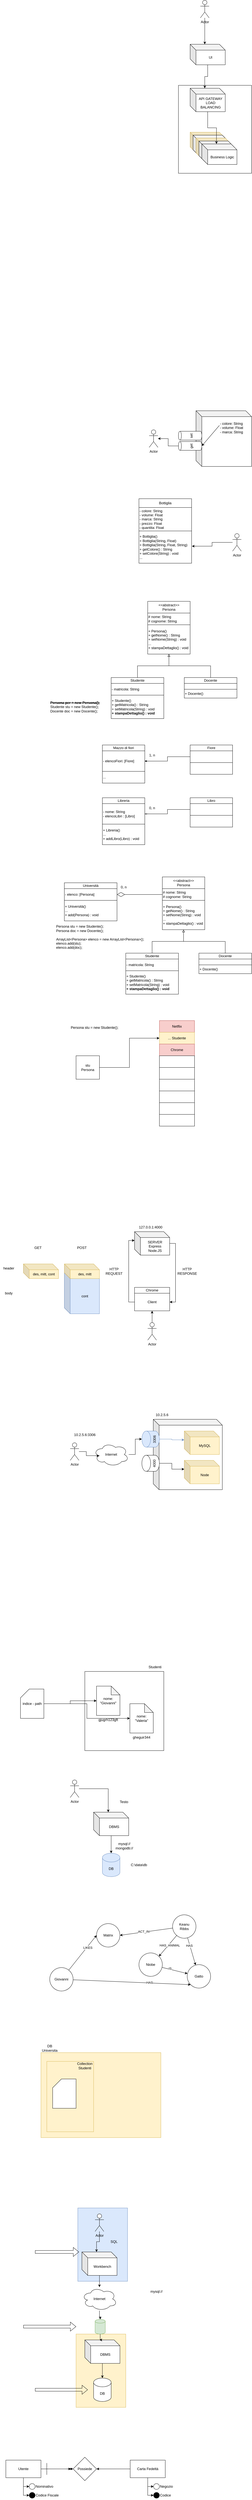 <mxfile version="24.0.4" type="device" pages="3">
  <diagram name="Pagina-1" id="pZagfwfzHXSFe2tRDZ0v">
    <mxGraphModel dx="1438" dy="1597" grid="1" gridSize="10" guides="1" tooltips="1" connect="1" arrows="1" fold="1" page="1" pageScale="1" pageWidth="827" pageHeight="1169" math="0" shadow="0">
      <root>
        <mxCell id="0" />
        <mxCell id="1" parent="0" />
        <mxCell id="H8ZhN9Xoa3bEzLHB82gi-207" value="" style="rounded=0;whiteSpace=wrap;html=1;fillColor=#dae8fc;strokeColor=#6c8ebf;" parent="1" vertex="1">
          <mxGeometry x="96" y="7440" width="170" height="250" as="geometry" />
        </mxCell>
        <mxCell id="H8ZhN9Xoa3bEzLHB82gi-202" value="" style="rounded=0;whiteSpace=wrap;html=1;fillColor=#fff2cc;strokeColor=#d6b656;" parent="1" vertex="1">
          <mxGeometry x="90" y="7870" width="170" height="250" as="geometry" />
        </mxCell>
        <mxCell id="H8ZhN9Xoa3bEzLHB82gi-165" value="" style="whiteSpace=wrap;html=1;aspect=fixed;" parent="1" vertex="1">
          <mxGeometry x="120" y="5610" width="270" height="270" as="geometry" />
        </mxCell>
        <mxCell id="H8ZhN9Xoa3bEzLHB82gi-138" value="cont" style="shape=cube;whiteSpace=wrap;html=1;boundedLbl=1;backgroundOutline=1;darkOpacity=0.05;darkOpacity2=0.1;fillColor=#dae8fc;strokeColor=#6c8ebf;" parent="1" vertex="1">
          <mxGeometry x="50" y="4250" width="120" height="140" as="geometry" />
        </mxCell>
        <mxCell id="H8ZhN9Xoa3bEzLHB82gi-2" value="Business Logic" style="shape=cube;whiteSpace=wrap;html=1;boundedLbl=1;backgroundOutline=1;darkOpacity=0.05;darkOpacity2=0.1;fillColor=#fff2cc;strokeColor=#d6b656;" parent="1" vertex="1">
          <mxGeometry x="480" y="360" width="120" height="70" as="geometry" />
        </mxCell>
        <mxCell id="H8ZhN9Xoa3bEzLHB82gi-3" value="UI" style="shape=cube;whiteSpace=wrap;html=1;boundedLbl=1;backgroundOutline=1;darkOpacity=0.05;darkOpacity2=0.1;" parent="1" vertex="1">
          <mxGeometry x="480" y="60" width="120" height="70" as="geometry" />
        </mxCell>
        <mxCell id="H8ZhN9Xoa3bEzLHB82gi-6" value="Actor" style="shape=umlActor;verticalLabelPosition=bottom;verticalAlign=top;html=1;outlineConnect=0;" parent="1" vertex="1">
          <mxGeometry x="515" y="-90" width="30" height="60" as="geometry" />
        </mxCell>
        <mxCell id="H8ZhN9Xoa3bEzLHB82gi-7" style="edgeStyle=orthogonalEdgeStyle;rounded=0;orthogonalLoop=1;jettySize=auto;html=1;entryX=0;entryY=0;entryDx=50;entryDy=0;entryPerimeter=0;" parent="1" source="H8ZhN9Xoa3bEzLHB82gi-6" target="H8ZhN9Xoa3bEzLHB82gi-3" edge="1">
          <mxGeometry relative="1" as="geometry" />
        </mxCell>
        <mxCell id="H8ZhN9Xoa3bEzLHB82gi-9" value="Business Logic" style="shape=cube;whiteSpace=wrap;html=1;boundedLbl=1;backgroundOutline=1;darkOpacity=0.05;darkOpacity2=0.1;" parent="1" vertex="1">
          <mxGeometry x="490" y="370" width="120" height="70" as="geometry" />
        </mxCell>
        <mxCell id="H8ZhN9Xoa3bEzLHB82gi-10" value="Business Logic" style="shape=cube;whiteSpace=wrap;html=1;boundedLbl=1;backgroundOutline=1;darkOpacity=0.05;darkOpacity2=0.1;fillColor=#fff2cc;strokeColor=#d6b656;" parent="1" vertex="1">
          <mxGeometry x="500" y="380" width="120" height="70" as="geometry" />
        </mxCell>
        <mxCell id="H8ZhN9Xoa3bEzLHB82gi-11" value="Business Logic" style="shape=cube;whiteSpace=wrap;html=1;boundedLbl=1;backgroundOutline=1;darkOpacity=0.05;darkOpacity2=0.1;" parent="1" vertex="1">
          <mxGeometry x="510" y="390" width="120" height="70" as="geometry" />
        </mxCell>
        <mxCell id="H8ZhN9Xoa3bEzLHB82gi-12" value="Business Logic" style="shape=cube;whiteSpace=wrap;html=1;boundedLbl=1;backgroundOutline=1;darkOpacity=0.05;darkOpacity2=0.1;" parent="1" vertex="1">
          <mxGeometry x="520" y="400" width="120" height="70" as="geometry" />
        </mxCell>
        <mxCell id="H8ZhN9Xoa3bEzLHB82gi-15" value="API GATEWAY&lt;div&gt;LOAD BALANCING&lt;/div&gt;" style="shape=cube;whiteSpace=wrap;html=1;boundedLbl=1;backgroundOutline=1;darkOpacity=0.05;darkOpacity2=0.1;" parent="1" vertex="1">
          <mxGeometry x="480" y="210" width="120" height="80" as="geometry" />
        </mxCell>
        <mxCell id="H8ZhN9Xoa3bEzLHB82gi-16" style="edgeStyle=orthogonalEdgeStyle;rounded=0;orthogonalLoop=1;jettySize=auto;html=1;entryX=0;entryY=0;entryDx=50;entryDy=0;entryPerimeter=0;" parent="1" source="H8ZhN9Xoa3bEzLHB82gi-3" target="H8ZhN9Xoa3bEzLHB82gi-15" edge="1">
          <mxGeometry relative="1" as="geometry" />
        </mxCell>
        <mxCell id="H8ZhN9Xoa3bEzLHB82gi-17" value="" style="swimlane;startSize=0;" parent="1" vertex="1">
          <mxGeometry x="440" y="200" width="250" height="300" as="geometry" />
        </mxCell>
        <mxCell id="H8ZhN9Xoa3bEzLHB82gi-18" style="edgeStyle=orthogonalEdgeStyle;rounded=0;orthogonalLoop=1;jettySize=auto;html=1;entryX=0;entryY=0;entryDx=50;entryDy=0;entryPerimeter=0;" parent="1" source="H8ZhN9Xoa3bEzLHB82gi-15" target="H8ZhN9Xoa3bEzLHB82gi-12" edge="1">
          <mxGeometry relative="1" as="geometry" />
        </mxCell>
        <mxCell id="H8ZhN9Xoa3bEzLHB82gi-19" value="Bottiglia" style="rounded=0;whiteSpace=wrap;html=1;" parent="1" vertex="1">
          <mxGeometry x="305" y="1610" width="180" height="30" as="geometry" />
        </mxCell>
        <mxCell id="H8ZhN9Xoa3bEzLHB82gi-20" value="- colore: String&lt;div&gt;- volume: Float&lt;/div&gt;&lt;div&gt;- marca: String&lt;/div&gt;&lt;div&gt;- prezzo: Float&lt;/div&gt;&lt;div&gt;- quantita: Float&lt;/div&gt;" style="rounded=0;whiteSpace=wrap;html=1;align=left;" parent="1" vertex="1">
          <mxGeometry x="305" y="1640" width="180" height="80" as="geometry" />
        </mxCell>
        <mxCell id="H8ZhN9Xoa3bEzLHB82gi-21" value="&lt;div&gt;+ Bottiglia()&lt;/div&gt;&lt;div&gt;+ Bottiglia(String, Float)&lt;/div&gt;&lt;div&gt;+ Bottiglia(String, Float, String)&lt;/div&gt;+ getColore() : String&lt;div&gt;+ setColore(String) : void&lt;/div&gt;&lt;div&gt;...&lt;/div&gt;" style="rounded=0;whiteSpace=wrap;html=1;align=left;" parent="1" vertex="1">
          <mxGeometry x="305" y="1720" width="180" height="110" as="geometry" />
        </mxCell>
        <mxCell id="H8ZhN9Xoa3bEzLHB82gi-22" value="Actor" style="shape=umlActor;verticalLabelPosition=bottom;verticalAlign=top;html=1;outlineConnect=0;" parent="1" vertex="1">
          <mxGeometry x="625" y="1729" width="30" height="60" as="geometry" />
        </mxCell>
        <mxCell id="H8ZhN9Xoa3bEzLHB82gi-23" style="edgeStyle=orthogonalEdgeStyle;rounded=0;orthogonalLoop=1;jettySize=auto;html=1;entryX=1.006;entryY=0.472;entryDx=0;entryDy=0;entryPerimeter=0;" parent="1" source="H8ZhN9Xoa3bEzLHB82gi-22" target="H8ZhN9Xoa3bEzLHB82gi-21" edge="1">
          <mxGeometry relative="1" as="geometry" />
        </mxCell>
        <mxCell id="H8ZhN9Xoa3bEzLHB82gi-25" value="" style="shape=cube;whiteSpace=wrap;html=1;boundedLbl=1;backgroundOutline=1;darkOpacity=0.05;darkOpacity2=0.1;" parent="1" vertex="1">
          <mxGeometry x="500" y="1310" width="190" height="190" as="geometry" />
        </mxCell>
        <mxCell id="H8ZhN9Xoa3bEzLHB82gi-26" value="&lt;span style=&quot;color: rgb(0, 0, 0); font-family: Helvetica; font-size: 12px; font-style: normal; font-variant-ligatures: normal; font-variant-caps: normal; font-weight: 400; letter-spacing: normal; orphans: 2; text-align: left; text-indent: 0px; text-transform: none; widows: 2; word-spacing: 0px; -webkit-text-stroke-width: 0px; white-space: normal; background-color: rgb(251, 251, 251); text-decoration-thickness: initial; text-decoration-style: initial; text-decoration-color: initial; display: inline !important; float: none;&quot;&gt;- colore: String&lt;/span&gt;&lt;div style=&quot;color: rgb(0, 0, 0); font-family: Helvetica; font-size: 12px; font-style: normal; font-variant-ligatures: normal; font-variant-caps: normal; font-weight: 400; letter-spacing: normal; orphans: 2; text-align: left; text-indent: 0px; text-transform: none; widows: 2; word-spacing: 0px; -webkit-text-stroke-width: 0px; white-space: normal; background-color: rgb(251, 251, 251); text-decoration-thickness: initial; text-decoration-style: initial; text-decoration-color: initial;&quot;&gt;- volume: Float&lt;/div&gt;&lt;div style=&quot;color: rgb(0, 0, 0); font-family: Helvetica; font-size: 12px; font-style: normal; font-variant-ligatures: normal; font-variant-caps: normal; font-weight: 400; letter-spacing: normal; orphans: 2; text-align: left; text-indent: 0px; text-transform: none; widows: 2; word-spacing: 0px; -webkit-text-stroke-width: 0px; white-space: normal; background-color: rgb(251, 251, 251); text-decoration-thickness: initial; text-decoration-style: initial; text-decoration-color: initial;&quot;&gt;- marca: String&lt;/div&gt;" style="text;whiteSpace=wrap;html=1;" parent="1" vertex="1">
          <mxGeometry x="580" y="1340" width="110" height="70" as="geometry" />
        </mxCell>
        <mxCell id="H8ZhN9Xoa3bEzLHB82gi-27" value="set" style="shape=cylinder3;whiteSpace=wrap;html=1;boundedLbl=1;backgroundOutline=1;size=5.103;rotation=-90;" parent="1" vertex="1">
          <mxGeometry x="465" y="1355" width="30" height="80" as="geometry" />
        </mxCell>
        <mxCell id="H8ZhN9Xoa3bEzLHB82gi-33" style="edgeStyle=orthogonalEdgeStyle;rounded=0;orthogonalLoop=1;jettySize=auto;html=1;" parent="1" source="H8ZhN9Xoa3bEzLHB82gi-28" target="H8ZhN9Xoa3bEzLHB82gi-29" edge="1">
          <mxGeometry relative="1" as="geometry" />
        </mxCell>
        <mxCell id="H8ZhN9Xoa3bEzLHB82gi-28" value="get" style="shape=cylinder3;whiteSpace=wrap;html=1;boundedLbl=1;backgroundOutline=1;size=5.103;rotation=-90;" parent="1" vertex="1">
          <mxGeometry x="465" y="1390" width="30" height="80" as="geometry" />
        </mxCell>
        <mxCell id="H8ZhN9Xoa3bEzLHB82gi-29" value="Actor" style="shape=umlActor;verticalLabelPosition=bottom;verticalAlign=top;html=1;outlineConnect=0;" parent="1" vertex="1">
          <mxGeometry x="340" y="1375" width="30" height="60" as="geometry" />
        </mxCell>
        <mxCell id="H8ZhN9Xoa3bEzLHB82gi-32" value="" style="endArrow=classic;html=1;rounded=0;entryX=0.5;entryY=1;entryDx=0;entryDy=0;entryPerimeter=0;" parent="1" target="H8ZhN9Xoa3bEzLHB82gi-28" edge="1">
          <mxGeometry width="50" height="50" relative="1" as="geometry">
            <mxPoint x="580" y="1360" as="sourcePoint" />
            <mxPoint x="630" y="1310" as="targetPoint" />
          </mxGeometry>
        </mxCell>
        <mxCell id="H8ZhN9Xoa3bEzLHB82gi-35" value="&lt;div&gt;&amp;lt;&amp;lt;abstract&amp;gt;&amp;gt;&lt;/div&gt;Persona" style="rounded=0;whiteSpace=wrap;html=1;" parent="1" vertex="1">
          <mxGeometry x="335" y="1960" width="145" height="40" as="geometry" />
        </mxCell>
        <mxCell id="H8ZhN9Xoa3bEzLHB82gi-36" value="# nome: String&lt;div&gt;# cognome: String&lt;/div&gt;" style="rounded=0;whiteSpace=wrap;html=1;align=left;" parent="1" vertex="1">
          <mxGeometry x="335" y="2000" width="145" height="40" as="geometry" />
        </mxCell>
        <mxCell id="H8ZhN9Xoa3bEzLHB82gi-37" value="+ Persona()&lt;div&gt;+ getNome() : String&lt;/div&gt;&lt;div&gt;+ setNome(String) : void&lt;/div&gt;&lt;div&gt;...&lt;/div&gt;&lt;div&gt;+ stampaDettaglio() : void&lt;/div&gt;" style="rounded=0;whiteSpace=wrap;html=1;align=left;" parent="1" vertex="1">
          <mxGeometry x="335" y="2040" width="145" height="100" as="geometry" />
        </mxCell>
        <mxCell id="H8ZhN9Xoa3bEzLHB82gi-42" style="edgeStyle=orthogonalEdgeStyle;rounded=0;orthogonalLoop=1;jettySize=auto;html=1;entryX=0.5;entryY=1;entryDx=0;entryDy=0;endArrow=block;endFill=0;" parent="1" source="H8ZhN9Xoa3bEzLHB82gi-38" target="H8ZhN9Xoa3bEzLHB82gi-37" edge="1">
          <mxGeometry relative="1" as="geometry" />
        </mxCell>
        <mxCell id="H8ZhN9Xoa3bEzLHB82gi-38" value="Studente" style="rounded=0;whiteSpace=wrap;html=1;" parent="1" vertex="1">
          <mxGeometry x="210" y="2220" width="180" height="20" as="geometry" />
        </mxCell>
        <mxCell id="H8ZhN9Xoa3bEzLHB82gi-40" value="- matricola: String" style="rounded=0;whiteSpace=wrap;html=1;align=left;" parent="1" vertex="1">
          <mxGeometry x="210" y="2240" width="180" height="40" as="geometry" />
        </mxCell>
        <mxCell id="H8ZhN9Xoa3bEzLHB82gi-41" value="+ Studente()&lt;div&gt;+ getMatricola() : String&lt;/div&gt;&lt;div&gt;+ setMatricola(String) : void&lt;/div&gt;&lt;div&gt;&lt;b&gt;+ stampaDettaglio() : void&lt;/b&gt;&lt;/div&gt;" style="rounded=0;whiteSpace=wrap;html=1;align=left;" parent="1" vertex="1">
          <mxGeometry x="210" y="2280" width="180" height="80" as="geometry" />
        </mxCell>
        <mxCell id="H8ZhN9Xoa3bEzLHB82gi-48" style="edgeStyle=orthogonalEdgeStyle;rounded=0;orthogonalLoop=1;jettySize=auto;html=1;entryX=0.5;entryY=1;entryDx=0;entryDy=0;endArrow=block;endFill=0;" parent="1" source="H8ZhN9Xoa3bEzLHB82gi-44" target="H8ZhN9Xoa3bEzLHB82gi-37" edge="1">
          <mxGeometry relative="1" as="geometry" />
        </mxCell>
        <mxCell id="H8ZhN9Xoa3bEzLHB82gi-44" value="Docente" style="rounded=0;whiteSpace=wrap;html=1;" parent="1" vertex="1">
          <mxGeometry x="460" y="2220" width="180" height="20" as="geometry" />
        </mxCell>
        <mxCell id="H8ZhN9Xoa3bEzLHB82gi-45" value="" style="rounded=0;whiteSpace=wrap;html=1;align=left;" parent="1" vertex="1">
          <mxGeometry x="460" y="2240" width="180" height="20" as="geometry" />
        </mxCell>
        <mxCell id="H8ZhN9Xoa3bEzLHB82gi-46" value="+ Docente()" style="rounded=0;whiteSpace=wrap;html=1;align=left;" parent="1" vertex="1">
          <mxGeometry x="460" y="2260" width="180" height="30" as="geometry" />
        </mxCell>
        <mxCell id="H8ZhN9Xoa3bEzLHB82gi-49" value="&lt;b&gt;&lt;strike&gt;Persona per = new Persona();&lt;/strike&gt;&lt;/b&gt;&lt;div&gt;Studente stu = new Studente();&lt;/div&gt;&lt;div&gt;Docente doc = new Docente();&lt;/div&gt;" style="text;html=1;align=left;verticalAlign=middle;whiteSpace=wrap;rounded=0;" parent="1" vertex="1">
          <mxGeometry y="2285" width="320" height="70" as="geometry" />
        </mxCell>
        <mxCell id="H8ZhN9Xoa3bEzLHB82gi-50" value="Libreria&lt;div&gt;&lt;/div&gt;" style="rounded=0;whiteSpace=wrap;html=1;" parent="1" vertex="1">
          <mxGeometry x="180" y="2630" width="145" height="20" as="geometry" />
        </mxCell>
        <mxCell id="H8ZhN9Xoa3bEzLHB82gi-51" value="- nome: String&lt;div&gt;- elencoLibri : [Libro]&lt;/div&gt;" style="rounded=0;whiteSpace=wrap;html=1;align=left;" parent="1" vertex="1">
          <mxGeometry x="180" y="2650" width="145" height="70" as="geometry" />
        </mxCell>
        <mxCell id="H8ZhN9Xoa3bEzLHB82gi-52" value="+ Libreria()&lt;div&gt;...&lt;/div&gt;&lt;div&gt;+ addLibro(Libro) : void&lt;/div&gt;" style="rounded=0;whiteSpace=wrap;html=1;align=left;" parent="1" vertex="1">
          <mxGeometry x="180" y="2720" width="145" height="70" as="geometry" />
        </mxCell>
        <mxCell id="H8ZhN9Xoa3bEzLHB82gi-53" value="Libro&lt;div&gt;&lt;/div&gt;" style="rounded=0;whiteSpace=wrap;html=1;" parent="1" vertex="1">
          <mxGeometry x="480" y="2630" width="145" height="20" as="geometry" />
        </mxCell>
        <mxCell id="H8ZhN9Xoa3bEzLHB82gi-56" style="edgeStyle=orthogonalEdgeStyle;rounded=0;orthogonalLoop=1;jettySize=auto;html=1;entryX=1;entryY=0.5;entryDx=0;entryDy=0;endArrow=diamondThin;endFill=0;" parent="1" source="H8ZhN9Xoa3bEzLHB82gi-54" target="H8ZhN9Xoa3bEzLHB82gi-51" edge="1">
          <mxGeometry relative="1" as="geometry" />
        </mxCell>
        <mxCell id="H8ZhN9Xoa3bEzLHB82gi-54" value="" style="rounded=0;whiteSpace=wrap;html=1;align=left;" parent="1" vertex="1">
          <mxGeometry x="480" y="2650" width="145" height="40" as="geometry" />
        </mxCell>
        <mxCell id="H8ZhN9Xoa3bEzLHB82gi-55" value="" style="rounded=0;whiteSpace=wrap;html=1;align=left;" parent="1" vertex="1">
          <mxGeometry x="480" y="2690" width="145" height="40" as="geometry" />
        </mxCell>
        <mxCell id="H8ZhN9Xoa3bEzLHB82gi-57" value="Mazzo di fiori&lt;div&gt;&lt;/div&gt;" style="rounded=0;whiteSpace=wrap;html=1;" parent="1" vertex="1">
          <mxGeometry x="180" y="2450" width="145" height="20" as="geometry" />
        </mxCell>
        <mxCell id="H8ZhN9Xoa3bEzLHB82gi-58" value="&lt;div&gt;- elencoFiori: [Fiore]&lt;/div&gt;" style="rounded=0;whiteSpace=wrap;html=1;align=left;" parent="1" vertex="1">
          <mxGeometry x="180" y="2470" width="145" height="70" as="geometry" />
        </mxCell>
        <mxCell id="H8ZhN9Xoa3bEzLHB82gi-59" value="..." style="rounded=0;whiteSpace=wrap;html=1;align=left;" parent="1" vertex="1">
          <mxGeometry x="180" y="2540" width="145" height="40" as="geometry" />
        </mxCell>
        <mxCell id="H8ZhN9Xoa3bEzLHB82gi-60" value="Fiore&lt;div&gt;&lt;/div&gt;" style="rounded=0;whiteSpace=wrap;html=1;" parent="1" vertex="1">
          <mxGeometry x="480" y="2450" width="145" height="20" as="geometry" />
        </mxCell>
        <mxCell id="H8ZhN9Xoa3bEzLHB82gi-61" style="edgeStyle=orthogonalEdgeStyle;rounded=0;orthogonalLoop=1;jettySize=auto;html=1;entryX=1;entryY=0.5;entryDx=0;entryDy=0;endArrow=diamondThin;endFill=1;" parent="1" source="H8ZhN9Xoa3bEzLHB82gi-62" target="H8ZhN9Xoa3bEzLHB82gi-58" edge="1">
          <mxGeometry relative="1" as="geometry" />
        </mxCell>
        <mxCell id="H8ZhN9Xoa3bEzLHB82gi-62" value="" style="rounded=0;whiteSpace=wrap;html=1;align=left;" parent="1" vertex="1">
          <mxGeometry x="480" y="2470" width="145" height="40" as="geometry" />
        </mxCell>
        <mxCell id="H8ZhN9Xoa3bEzLHB82gi-63" value="" style="rounded=0;whiteSpace=wrap;html=1;align=left;" parent="1" vertex="1">
          <mxGeometry x="480" y="2510" width="145" height="40" as="geometry" />
        </mxCell>
        <mxCell id="H8ZhN9Xoa3bEzLHB82gi-64" value="1, n" style="text;html=1;align=center;verticalAlign=middle;whiteSpace=wrap;rounded=0;" parent="1" vertex="1">
          <mxGeometry x="320" y="2470" width="60" height="30" as="geometry" />
        </mxCell>
        <mxCell id="H8ZhN9Xoa3bEzLHB82gi-65" value="0, n" style="text;html=1;align=center;verticalAlign=middle;whiteSpace=wrap;rounded=0;" parent="1" vertex="1">
          <mxGeometry x="320" y="2650" width="60" height="30" as="geometry" />
        </mxCell>
        <mxCell id="H8ZhN9Xoa3bEzLHB82gi-66" value="&lt;div&gt;&amp;lt;&amp;lt;abstract&amp;gt;&amp;gt;&lt;/div&gt;Persona" style="rounded=0;whiteSpace=wrap;html=1;" parent="1" vertex="1">
          <mxGeometry x="385" y="2900" width="145" height="40" as="geometry" />
        </mxCell>
        <mxCell id="H8ZhN9Xoa3bEzLHB82gi-67" value="# nome: String&lt;div&gt;# cognome: String&lt;/div&gt;" style="rounded=0;whiteSpace=wrap;html=1;align=left;" parent="1" vertex="1">
          <mxGeometry x="385" y="2940" width="145" height="40" as="geometry" />
        </mxCell>
        <mxCell id="H8ZhN9Xoa3bEzLHB82gi-68" value="+ Persona()&lt;div&gt;+ getNome() : String&lt;/div&gt;&lt;div&gt;+ setNome(String) : void&lt;/div&gt;&lt;div&gt;...&lt;/div&gt;&lt;div&gt;+ stampaDettaglio() : void&lt;/div&gt;" style="rounded=0;whiteSpace=wrap;html=1;align=left;" parent="1" vertex="1">
          <mxGeometry x="385" y="2980" width="145" height="100" as="geometry" />
        </mxCell>
        <mxCell id="H8ZhN9Xoa3bEzLHB82gi-69" style="edgeStyle=orthogonalEdgeStyle;rounded=0;orthogonalLoop=1;jettySize=auto;html=1;entryX=0.5;entryY=1;entryDx=0;entryDy=0;endArrow=block;endFill=0;" parent="1" source="H8ZhN9Xoa3bEzLHB82gi-70" target="H8ZhN9Xoa3bEzLHB82gi-68" edge="1">
          <mxGeometry relative="1" as="geometry" />
        </mxCell>
        <mxCell id="H8ZhN9Xoa3bEzLHB82gi-70" value="Studente" style="rounded=0;whiteSpace=wrap;html=1;" parent="1" vertex="1">
          <mxGeometry x="260" y="3160" width="180" height="20" as="geometry" />
        </mxCell>
        <mxCell id="H8ZhN9Xoa3bEzLHB82gi-71" value="- matricola: String" style="rounded=0;whiteSpace=wrap;html=1;align=left;" parent="1" vertex="1">
          <mxGeometry x="260" y="3180" width="180" height="40" as="geometry" />
        </mxCell>
        <mxCell id="H8ZhN9Xoa3bEzLHB82gi-72" value="+ Studente()&lt;div&gt;+ getMatricola() : String&lt;/div&gt;&lt;div&gt;+ setMatricola(String) : void&lt;/div&gt;&lt;div&gt;&lt;b&gt;+ stampaDettaglio() : void&lt;/b&gt;&lt;/div&gt;" style="rounded=0;whiteSpace=wrap;html=1;align=left;" parent="1" vertex="1">
          <mxGeometry x="260" y="3220" width="180" height="80" as="geometry" />
        </mxCell>
        <mxCell id="H8ZhN9Xoa3bEzLHB82gi-73" style="edgeStyle=orthogonalEdgeStyle;rounded=0;orthogonalLoop=1;jettySize=auto;html=1;entryX=0.5;entryY=1;entryDx=0;entryDy=0;endArrow=block;endFill=0;" parent="1" source="H8ZhN9Xoa3bEzLHB82gi-74" target="H8ZhN9Xoa3bEzLHB82gi-68" edge="1">
          <mxGeometry relative="1" as="geometry" />
        </mxCell>
        <mxCell id="H8ZhN9Xoa3bEzLHB82gi-74" value="Docente" style="rounded=0;whiteSpace=wrap;html=1;" parent="1" vertex="1">
          <mxGeometry x="510" y="3160" width="180" height="20" as="geometry" />
        </mxCell>
        <mxCell id="H8ZhN9Xoa3bEzLHB82gi-75" value="" style="rounded=0;whiteSpace=wrap;html=1;align=left;" parent="1" vertex="1">
          <mxGeometry x="510" y="3180" width="180" height="20" as="geometry" />
        </mxCell>
        <mxCell id="H8ZhN9Xoa3bEzLHB82gi-76" value="+ Docente()" style="rounded=0;whiteSpace=wrap;html=1;align=left;" parent="1" vertex="1">
          <mxGeometry x="510" y="3200" width="180" height="30" as="geometry" />
        </mxCell>
        <mxCell id="H8ZhN9Xoa3bEzLHB82gi-80" value="Università" style="rounded=0;whiteSpace=wrap;html=1;" parent="1" vertex="1">
          <mxGeometry x="50" y="2920" width="180" height="20" as="geometry" />
        </mxCell>
        <mxCell id="H8ZhN9Xoa3bEzLHB82gi-81" value="- elenco: [Persona]" style="rounded=0;whiteSpace=wrap;html=1;align=left;" parent="1" vertex="1">
          <mxGeometry x="50" y="2940" width="180" height="40" as="geometry" />
        </mxCell>
        <mxCell id="H8ZhN9Xoa3bEzLHB82gi-82" value="+&amp;nbsp;&lt;span style=&quot;text-align: center;&quot;&gt;Università&lt;/span&gt;()&lt;div&gt;...&lt;/div&gt;&lt;div&gt;+ add(Persona) : void&lt;/div&gt;" style="rounded=0;whiteSpace=wrap;html=1;align=left;" parent="1" vertex="1">
          <mxGeometry x="50" y="2980" width="180" height="70" as="geometry" />
        </mxCell>
        <mxCell id="H8ZhN9Xoa3bEzLHB82gi-83" value="" style="endArrow=diamondThin;html=1;rounded=0;exitX=0;exitY=0.5;exitDx=0;exitDy=0;entryX=1;entryY=0.5;entryDx=0;entryDy=0;endFill=0;endSize=24;" parent="1" source="H8ZhN9Xoa3bEzLHB82gi-67" target="H8ZhN9Xoa3bEzLHB82gi-81" edge="1">
          <mxGeometry width="50" height="50" relative="1" as="geometry">
            <mxPoint x="310" y="2960" as="sourcePoint" />
            <mxPoint x="360" y="2910" as="targetPoint" />
          </mxGeometry>
        </mxCell>
        <mxCell id="H8ZhN9Xoa3bEzLHB82gi-88" value="Persona stu = new Studente();&lt;div&gt;Persona doc = new Docente();&lt;/div&gt;&lt;div&gt;&lt;br&gt;&lt;/div&gt;&lt;div&gt;ArrayList&amp;lt;Persona&amp;gt; elenco = new ArrayList&amp;lt;Persona&amp;gt;();&lt;/div&gt;&lt;div&gt;elenco.add(stu);&lt;/div&gt;&lt;div&gt;elenco.add(doc);&lt;/div&gt;" style="text;html=1;align=left;verticalAlign=middle;whiteSpace=wrap;rounded=0;" parent="1" vertex="1">
          <mxGeometry x="20" y="3070" width="320" height="70" as="geometry" />
        </mxCell>
        <mxCell id="H8ZhN9Xoa3bEzLHB82gi-89" value="0, n" style="text;html=1;align=center;verticalAlign=middle;whiteSpace=wrap;rounded=0;" parent="1" vertex="1">
          <mxGeometry x="223" y="2920" width="60" height="30" as="geometry" />
        </mxCell>
        <mxCell id="H8ZhN9Xoa3bEzLHB82gi-90" value="&lt;span style=&quot;color: rgb(0, 0, 0); font-family: Helvetica; font-size: 12px; font-style: normal; font-variant-ligatures: normal; font-variant-caps: normal; font-weight: 400; letter-spacing: normal; orphans: 2; text-align: left; text-indent: 0px; text-transform: none; widows: 2; word-spacing: 0px; -webkit-text-stroke-width: 0px; white-space: normal; background-color: rgb(251, 251, 251); text-decoration-thickness: initial; text-decoration-style: initial; text-decoration-color: initial; display: inline !important; float: none;&quot;&gt;Persona stu = new Studente();&lt;/span&gt;&lt;br class=&quot;Apple-interchange-newline&quot;&gt;" style="text;whiteSpace=wrap;html=1;" parent="1" vertex="1">
          <mxGeometry x="70" y="3400" width="200" height="40" as="geometry" />
        </mxCell>
        <mxCell id="H8ZhN9Xoa3bEzLHB82gi-91" value="Netflix" style="rounded=0;whiteSpace=wrap;html=1;fillColor=#f8cecc;strokeColor=#b85450;" parent="1" vertex="1">
          <mxGeometry x="375" y="3390" width="120" height="40" as="geometry" />
        </mxCell>
        <mxCell id="H8ZhN9Xoa3bEzLHB82gi-93" value="... Studente" style="rounded=0;whiteSpace=wrap;html=1;fillColor=#fff2cc;strokeColor=#d6b656;" parent="1" vertex="1">
          <mxGeometry x="375" y="3430" width="120" height="40" as="geometry" />
        </mxCell>
        <mxCell id="H8ZhN9Xoa3bEzLHB82gi-94" value="Chrome" style="rounded=0;whiteSpace=wrap;html=1;fillColor=#f8cecc;strokeColor=#b85450;" parent="1" vertex="1">
          <mxGeometry x="375" y="3470" width="120" height="40" as="geometry" />
        </mxCell>
        <mxCell id="H8ZhN9Xoa3bEzLHB82gi-95" value="" style="rounded=0;whiteSpace=wrap;html=1;" parent="1" vertex="1">
          <mxGeometry x="375" y="3510" width="120" height="40" as="geometry" />
        </mxCell>
        <mxCell id="H8ZhN9Xoa3bEzLHB82gi-96" value="" style="rounded=0;whiteSpace=wrap;html=1;" parent="1" vertex="1">
          <mxGeometry x="375" y="3550" width="120" height="40" as="geometry" />
        </mxCell>
        <mxCell id="H8ZhN9Xoa3bEzLHB82gi-97" value="" style="rounded=0;whiteSpace=wrap;html=1;" parent="1" vertex="1">
          <mxGeometry x="375" y="3590" width="120" height="40" as="geometry" />
        </mxCell>
        <mxCell id="H8ZhN9Xoa3bEzLHB82gi-101" value="" style="rounded=0;whiteSpace=wrap;html=1;" parent="1" vertex="1">
          <mxGeometry x="375" y="3630" width="120" height="40" as="geometry" />
        </mxCell>
        <mxCell id="H8ZhN9Xoa3bEzLHB82gi-102" value="" style="rounded=0;whiteSpace=wrap;html=1;" parent="1" vertex="1">
          <mxGeometry x="375" y="3670" width="120" height="40" as="geometry" />
        </mxCell>
        <mxCell id="H8ZhN9Xoa3bEzLHB82gi-103" value="" style="rounded=0;whiteSpace=wrap;html=1;" parent="1" vertex="1">
          <mxGeometry x="375" y="3710" width="120" height="40" as="geometry" />
        </mxCell>
        <mxCell id="H8ZhN9Xoa3bEzLHB82gi-106" style="edgeStyle=orthogonalEdgeStyle;rounded=0;orthogonalLoop=1;jettySize=auto;html=1;entryX=0;entryY=0.5;entryDx=0;entryDy=0;" parent="1" source="H8ZhN9Xoa3bEzLHB82gi-105" target="H8ZhN9Xoa3bEzLHB82gi-93" edge="1">
          <mxGeometry relative="1" as="geometry" />
        </mxCell>
        <mxCell id="H8ZhN9Xoa3bEzLHB82gi-105" value="stu&lt;br&gt;Persona" style="whiteSpace=wrap;html=1;aspect=fixed;" parent="1" vertex="1">
          <mxGeometry x="90" y="3510" width="80" height="80" as="geometry" />
        </mxCell>
        <mxCell id="H8ZhN9Xoa3bEzLHB82gi-108" value="Chrome" style="rounded=0;whiteSpace=wrap;html=1;" parent="1" vertex="1">
          <mxGeometry x="290" y="4300" width="120" height="20" as="geometry" />
        </mxCell>
        <mxCell id="H8ZhN9Xoa3bEzLHB82gi-109" value="Client" style="rounded=0;whiteSpace=wrap;html=1;" parent="1" vertex="1">
          <mxGeometry x="290" y="4320" width="120" height="60" as="geometry" />
        </mxCell>
        <mxCell id="H8ZhN9Xoa3bEzLHB82gi-111" style="edgeStyle=orthogonalEdgeStyle;rounded=0;orthogonalLoop=1;jettySize=auto;html=1;entryX=0.5;entryY=1;entryDx=0;entryDy=0;" parent="1" source="H8ZhN9Xoa3bEzLHB82gi-110" target="H8ZhN9Xoa3bEzLHB82gi-109" edge="1">
          <mxGeometry relative="1" as="geometry" />
        </mxCell>
        <mxCell id="H8ZhN9Xoa3bEzLHB82gi-110" value="Actor" style="shape=umlActor;verticalLabelPosition=bottom;verticalAlign=top;html=1;outlineConnect=0;" parent="1" vertex="1">
          <mxGeometry x="335" y="4420" width="30" height="60" as="geometry" />
        </mxCell>
        <mxCell id="H8ZhN9Xoa3bEzLHB82gi-115" style="edgeStyle=orthogonalEdgeStyle;rounded=0;orthogonalLoop=1;jettySize=auto;html=1;entryX=1;entryY=0.5;entryDx=0;entryDy=0;" parent="1" source="H8ZhN9Xoa3bEzLHB82gi-112" target="H8ZhN9Xoa3bEzLHB82gi-109" edge="1">
          <mxGeometry relative="1" as="geometry">
            <Array as="points">
              <mxPoint x="430" y="4150" />
              <mxPoint x="430" y="4350" />
            </Array>
          </mxGeometry>
        </mxCell>
        <mxCell id="H8ZhN9Xoa3bEzLHB82gi-112" value="SERVER&lt;div&gt;Express&lt;br&gt;Node.JS&lt;/div&gt;" style="shape=cube;whiteSpace=wrap;html=1;boundedLbl=1;backgroundOutline=1;darkOpacity=0.05;darkOpacity2=0.1;" parent="1" vertex="1">
          <mxGeometry x="290" y="4110" width="120" height="80" as="geometry" />
        </mxCell>
        <mxCell id="H8ZhN9Xoa3bEzLHB82gi-113" style="edgeStyle=orthogonalEdgeStyle;rounded=0;orthogonalLoop=1;jettySize=auto;html=1;entryX=0;entryY=0;entryDx=0;entryDy=30;entryPerimeter=0;" parent="1" source="H8ZhN9Xoa3bEzLHB82gi-109" target="H8ZhN9Xoa3bEzLHB82gi-112" edge="1">
          <mxGeometry relative="1" as="geometry">
            <Array as="points">
              <mxPoint x="270" y="4350" />
              <mxPoint x="270" y="4140" />
            </Array>
          </mxGeometry>
        </mxCell>
        <mxCell id="H8ZhN9Xoa3bEzLHB82gi-114" value="HTTP&lt;br&gt;REQUEST" style="text;html=1;align=center;verticalAlign=middle;whiteSpace=wrap;rounded=0;" parent="1" vertex="1">
          <mxGeometry x="190" y="4230" width="60" height="30" as="geometry" />
        </mxCell>
        <mxCell id="H8ZhN9Xoa3bEzLHB82gi-116" value="HTTP&lt;br&gt;RESPONSE" style="text;html=1;align=center;verticalAlign=middle;whiteSpace=wrap;rounded=0;" parent="1" vertex="1">
          <mxGeometry x="440" y="4230" width="60" height="30" as="geometry" />
        </mxCell>
        <mxCell id="H8ZhN9Xoa3bEzLHB82gi-117" value="127.0.0.1:4000" style="text;html=1;align=center;verticalAlign=middle;whiteSpace=wrap;rounded=0;" parent="1" vertex="1">
          <mxGeometry x="315" y="4080" width="60" height="30" as="geometry" />
        </mxCell>
        <mxCell id="H8ZhN9Xoa3bEzLHB82gi-118" value="" style="shape=cube;whiteSpace=wrap;html=1;boundedLbl=1;backgroundOutline=1;darkOpacity=0.05;darkOpacity2=0.1;" parent="1" vertex="1">
          <mxGeometry x="354" y="4750" width="236" height="240" as="geometry" />
        </mxCell>
        <mxCell id="H8ZhN9Xoa3bEzLHB82gi-119" value="10.2.5.6" style="text;html=1;align=center;verticalAlign=middle;whiteSpace=wrap;rounded=0;" parent="1" vertex="1">
          <mxGeometry x="354" y="4720" width="60" height="30" as="geometry" />
        </mxCell>
        <mxCell id="H8ZhN9Xoa3bEzLHB82gi-120" value="Actor" style="shape=umlActor;verticalLabelPosition=bottom;verticalAlign=top;html=1;outlineConnect=0;" parent="1" vertex="1">
          <mxGeometry x="70" y="4830" width="30" height="60" as="geometry" />
        </mxCell>
        <mxCell id="H8ZhN9Xoa3bEzLHB82gi-130" style="edgeStyle=orthogonalEdgeStyle;rounded=0;orthogonalLoop=1;jettySize=auto;html=1;" parent="1" source="H8ZhN9Xoa3bEzLHB82gi-121" target="H8ZhN9Xoa3bEzLHB82gi-126" edge="1">
          <mxGeometry relative="1" as="geometry" />
        </mxCell>
        <mxCell id="H8ZhN9Xoa3bEzLHB82gi-121" value="Internet" style="ellipse;shape=cloud;whiteSpace=wrap;html=1;" parent="1" vertex="1">
          <mxGeometry x="150" y="4830" width="120" height="80" as="geometry" />
        </mxCell>
        <mxCell id="H8ZhN9Xoa3bEzLHB82gi-122" style="edgeStyle=orthogonalEdgeStyle;rounded=0;orthogonalLoop=1;jettySize=auto;html=1;entryX=0.16;entryY=0.55;entryDx=0;entryDy=0;entryPerimeter=0;" parent="1" source="H8ZhN9Xoa3bEzLHB82gi-120" target="H8ZhN9Xoa3bEzLHB82gi-121" edge="1">
          <mxGeometry relative="1" as="geometry" />
        </mxCell>
        <mxCell id="H8ZhN9Xoa3bEzLHB82gi-124" value="MySQL" style="shape=cube;whiteSpace=wrap;html=1;boundedLbl=1;backgroundOutline=1;darkOpacity=0.05;darkOpacity2=0.1;fillColor=#fff2cc;strokeColor=#d6b656;" parent="1" vertex="1">
          <mxGeometry x="460" y="4790" width="120" height="80" as="geometry" />
        </mxCell>
        <mxCell id="H8ZhN9Xoa3bEzLHB82gi-125" value="Node" style="shape=cube;whiteSpace=wrap;html=1;boundedLbl=1;backgroundOutline=1;darkOpacity=0.05;darkOpacity2=0.1;fillColor=#fff2cc;strokeColor=#d6b656;" parent="1" vertex="1">
          <mxGeometry x="460" y="4890" width="120" height="80" as="geometry" />
        </mxCell>
        <mxCell id="H8ZhN9Xoa3bEzLHB82gi-126" value="3306" style="shape=cylinder3;whiteSpace=wrap;html=1;boundedLbl=1;backgroundOutline=1;size=15;rotation=-90;fillColor=#dae8fc;strokeColor=#6c8ebf;" parent="1" vertex="1">
          <mxGeometry x="317.5" y="4787.5" width="55" height="60" as="geometry" />
        </mxCell>
        <mxCell id="H8ZhN9Xoa3bEzLHB82gi-127" value="4000" style="shape=cylinder3;whiteSpace=wrap;html=1;boundedLbl=1;backgroundOutline=1;size=15;rotation=-90;" parent="1" vertex="1">
          <mxGeometry x="317.5" y="4870" width="55" height="60" as="geometry" />
        </mxCell>
        <mxCell id="H8ZhN9Xoa3bEzLHB82gi-128" style="edgeStyle=orthogonalEdgeStyle;rounded=0;orthogonalLoop=1;jettySize=auto;html=1;entryX=0;entryY=0;entryDx=0;entryDy=30;entryPerimeter=0;fillColor=#dae8fc;strokeColor=#6c8ebf;" parent="1" source="H8ZhN9Xoa3bEzLHB82gi-126" target="H8ZhN9Xoa3bEzLHB82gi-124" edge="1">
          <mxGeometry relative="1" as="geometry" />
        </mxCell>
        <mxCell id="H8ZhN9Xoa3bEzLHB82gi-129" style="edgeStyle=orthogonalEdgeStyle;rounded=0;orthogonalLoop=1;jettySize=auto;html=1;entryX=0;entryY=0;entryDx=0;entryDy=30;entryPerimeter=0;" parent="1" source="H8ZhN9Xoa3bEzLHB82gi-127" target="H8ZhN9Xoa3bEzLHB82gi-125" edge="1">
          <mxGeometry relative="1" as="geometry" />
        </mxCell>
        <mxCell id="H8ZhN9Xoa3bEzLHB82gi-131" value="10.2.5.6:3306" style="text;html=1;align=center;verticalAlign=middle;whiteSpace=wrap;rounded=0;" parent="1" vertex="1">
          <mxGeometry x="90" y="4788" width="60" height="30" as="geometry" />
        </mxCell>
        <mxCell id="H8ZhN9Xoa3bEzLHB82gi-132" value="des, mitt, cont" style="shape=cube;whiteSpace=wrap;html=1;boundedLbl=1;backgroundOutline=1;darkOpacity=0.05;darkOpacity2=0.1;fillColor=#fff2cc;strokeColor=#d6b656;" parent="1" vertex="1">
          <mxGeometry x="-90" y="4220" width="120" height="50" as="geometry" />
        </mxCell>
        <mxCell id="H8ZhN9Xoa3bEzLHB82gi-133" value="GET" style="text;html=1;align=center;verticalAlign=middle;whiteSpace=wrap;rounded=0;" parent="1" vertex="1">
          <mxGeometry x="-70" y="4150" width="60" height="30" as="geometry" />
        </mxCell>
        <mxCell id="H8ZhN9Xoa3bEzLHB82gi-136" value="POST" style="text;html=1;align=center;verticalAlign=middle;whiteSpace=wrap;rounded=0;" parent="1" vertex="1">
          <mxGeometry x="80" y="4150" width="60" height="30" as="geometry" />
        </mxCell>
        <mxCell id="H8ZhN9Xoa3bEzLHB82gi-137" value="des, mitt" style="shape=cube;whiteSpace=wrap;html=1;boundedLbl=1;backgroundOutline=1;darkOpacity=0.05;darkOpacity2=0.1;fillColor=#fff2cc;strokeColor=#d6b656;" parent="1" vertex="1">
          <mxGeometry x="50" y="4220" width="120" height="50" as="geometry" />
        </mxCell>
        <mxCell id="H8ZhN9Xoa3bEzLHB82gi-139" value="header" style="text;html=1;align=center;verticalAlign=middle;whiteSpace=wrap;rounded=0;" parent="1" vertex="1">
          <mxGeometry x="-170" y="4220" width="60" height="30" as="geometry" />
        </mxCell>
        <mxCell id="H8ZhN9Xoa3bEzLHB82gi-140" value="body" style="text;html=1;align=center;verticalAlign=middle;whiteSpace=wrap;rounded=0;" parent="1" vertex="1">
          <mxGeometry x="-170" y="4305" width="60" height="30" as="geometry" />
        </mxCell>
        <mxCell id="H8ZhN9Xoa3bEzLHB82gi-142" value="nome: &quot;Giovanni&quot;" style="shape=note;whiteSpace=wrap;html=1;backgroundOutline=1;darkOpacity=0.05;" parent="1" vertex="1">
          <mxGeometry x="160" y="5660" width="80" height="100" as="geometry" />
        </mxCell>
        <mxCell id="H8ZhN9Xoa3bEzLHB82gi-143" value="nome: &quot;Valeria&quot;" style="shape=note;whiteSpace=wrap;html=1;backgroundOutline=1;darkOpacity=0.05;" parent="1" vertex="1">
          <mxGeometry x="274" y="5720" width="80" height="100" as="geometry" />
        </mxCell>
        <mxCell id="H8ZhN9Xoa3bEzLHB82gi-144" value="gjugrh123gft" style="text;html=1;align=center;verticalAlign=middle;whiteSpace=wrap;rounded=0;" parent="1" vertex="1">
          <mxGeometry x="170" y="5760" width="60" height="30" as="geometry" />
        </mxCell>
        <mxCell id="H8ZhN9Xoa3bEzLHB82gi-145" value="gheguir344" style="text;html=1;align=center;verticalAlign=middle;whiteSpace=wrap;rounded=0;" parent="1" vertex="1">
          <mxGeometry x="284" y="5820" width="60" height="30" as="geometry" />
        </mxCell>
        <mxCell id="H8ZhN9Xoa3bEzLHB82gi-152" style="rounded=0;orthogonalLoop=1;jettySize=auto;html=1;entryX=0;entryY=0.5;entryDx=0;entryDy=0;" parent="1" source="H8ZhN9Xoa3bEzLHB82gi-147" target="H8ZhN9Xoa3bEzLHB82gi-149" edge="1">
          <mxGeometry relative="1" as="geometry" />
        </mxCell>
        <mxCell id="H8ZhN9Xoa3bEzLHB82gi-153" value="LIKES" style="edgeLabel;html=1;align=center;verticalAlign=middle;resizable=0;points=[];" parent="H8ZhN9Xoa3bEzLHB82gi-152" vertex="1" connectable="0">
          <mxGeometry x="0.324" y="-2" relative="1" as="geometry">
            <mxPoint as="offset" />
          </mxGeometry>
        </mxCell>
        <mxCell id="H8ZhN9Xoa3bEzLHB82gi-163" style="rounded=0;orthogonalLoop=1;jettySize=auto;html=1;entryX=0;entryY=1;entryDx=0;entryDy=0;" parent="1" source="H8ZhN9Xoa3bEzLHB82gi-147" target="H8ZhN9Xoa3bEzLHB82gi-158" edge="1">
          <mxGeometry relative="1" as="geometry" />
        </mxCell>
        <mxCell id="H8ZhN9Xoa3bEzLHB82gi-164" value="HAS" style="edgeLabel;html=1;align=center;verticalAlign=middle;resizable=0;points=[];" parent="H8ZhN9Xoa3bEzLHB82gi-163" vertex="1" connectable="0">
          <mxGeometry x="0.299" y="2" relative="1" as="geometry">
            <mxPoint as="offset" />
          </mxGeometry>
        </mxCell>
        <mxCell id="H8ZhN9Xoa3bEzLHB82gi-147" value="Giovanni" style="ellipse;whiteSpace=wrap;html=1;aspect=fixed;" parent="1" vertex="1">
          <mxGeometry y="6620" width="80" height="80" as="geometry" />
        </mxCell>
        <mxCell id="H8ZhN9Xoa3bEzLHB82gi-150" style="rounded=0;orthogonalLoop=1;jettySize=auto;html=1;entryX=1;entryY=0.5;entryDx=0;entryDy=0;" parent="1" source="H8ZhN9Xoa3bEzLHB82gi-148" target="H8ZhN9Xoa3bEzLHB82gi-149" edge="1">
          <mxGeometry relative="1" as="geometry" />
        </mxCell>
        <mxCell id="H8ZhN9Xoa3bEzLHB82gi-151" value="ACT_IN" style="edgeLabel;html=1;align=center;verticalAlign=middle;resizable=0;points=[];" parent="H8ZhN9Xoa3bEzLHB82gi-150" vertex="1" connectable="0">
          <mxGeometry x="0.099" y="-2" relative="1" as="geometry">
            <mxPoint as="offset" />
          </mxGeometry>
        </mxCell>
        <mxCell id="H8ZhN9Xoa3bEzLHB82gi-155" style="rounded=0;orthogonalLoop=1;jettySize=auto;html=1;entryX=1;entryY=0;entryDx=0;entryDy=0;" parent="1" source="H8ZhN9Xoa3bEzLHB82gi-148" target="H8ZhN9Xoa3bEzLHB82gi-154" edge="1">
          <mxGeometry relative="1" as="geometry" />
        </mxCell>
        <mxCell id="H8ZhN9Xoa3bEzLHB82gi-156" value="HAS_ANIMAL" style="edgeLabel;html=1;align=center;verticalAlign=middle;resizable=0;points=[];" parent="H8ZhN9Xoa3bEzLHB82gi-155" vertex="1" connectable="0">
          <mxGeometry x="-0.118" y="3" relative="1" as="geometry">
            <mxPoint as="offset" />
          </mxGeometry>
        </mxCell>
        <mxCell id="H8ZhN9Xoa3bEzLHB82gi-161" style="rounded=0;orthogonalLoop=1;jettySize=auto;html=1;" parent="1" source="H8ZhN9Xoa3bEzLHB82gi-148" target="H8ZhN9Xoa3bEzLHB82gi-158" edge="1">
          <mxGeometry relative="1" as="geometry" />
        </mxCell>
        <mxCell id="H8ZhN9Xoa3bEzLHB82gi-162" value="HAS" style="edgeLabel;html=1;align=center;verticalAlign=middle;resizable=0;points=[];" parent="H8ZhN9Xoa3bEzLHB82gi-161" vertex="1" connectable="0">
          <mxGeometry x="-0.45" y="-2" relative="1" as="geometry">
            <mxPoint as="offset" />
          </mxGeometry>
        </mxCell>
        <mxCell id="H8ZhN9Xoa3bEzLHB82gi-148" value="Keanu&lt;br&gt;Ribbs" style="ellipse;whiteSpace=wrap;html=1;aspect=fixed;" parent="1" vertex="1">
          <mxGeometry x="420" y="6440" width="80" height="80" as="geometry" />
        </mxCell>
        <mxCell id="H8ZhN9Xoa3bEzLHB82gi-149" value="Matrix" style="ellipse;whiteSpace=wrap;html=1;aspect=fixed;" parent="1" vertex="1">
          <mxGeometry x="160" y="6470" width="80" height="80" as="geometry" />
        </mxCell>
        <mxCell id="H8ZhN9Xoa3bEzLHB82gi-154" value="Niobe" style="ellipse;whiteSpace=wrap;html=1;aspect=fixed;" parent="1" vertex="1">
          <mxGeometry x="305" y="6570" width="80" height="80" as="geometry" />
        </mxCell>
        <mxCell id="H8ZhN9Xoa3bEzLHB82gi-159" value="" style="rounded=0;orthogonalLoop=1;jettySize=auto;html=1;" parent="1" source="H8ZhN9Xoa3bEzLHB82gi-154" target="H8ZhN9Xoa3bEzLHB82gi-158" edge="1">
          <mxGeometry relative="1" as="geometry">
            <mxPoint x="470.0" y="6650" as="targetPoint" />
            <mxPoint x="385" y="6610" as="sourcePoint" />
          </mxGeometry>
        </mxCell>
        <mxCell id="H8ZhN9Xoa3bEzLHB82gi-160" value="IS" style="edgeLabel;html=1;align=center;verticalAlign=middle;resizable=0;points=[];" parent="H8ZhN9Xoa3bEzLHB82gi-159" vertex="1" connectable="0">
          <mxGeometry x="-0.395" y="3" relative="1" as="geometry">
            <mxPoint as="offset" />
          </mxGeometry>
        </mxCell>
        <mxCell id="H8ZhN9Xoa3bEzLHB82gi-158" value="Gatto" style="ellipse;whiteSpace=wrap;html=1;aspect=fixed;" parent="1" vertex="1">
          <mxGeometry x="470" y="6610" width="80" height="80" as="geometry" />
        </mxCell>
        <mxCell id="H8ZhN9Xoa3bEzLHB82gi-166" value="Studenti" style="text;html=1;align=center;verticalAlign=middle;whiteSpace=wrap;rounded=0;" parent="1" vertex="1">
          <mxGeometry x="330" y="5580" width="60" height="30" as="geometry" />
        </mxCell>
        <mxCell id="H8ZhN9Xoa3bEzLHB82gi-167" value="indice - path" style="shape=card;whiteSpace=wrap;html=1;" parent="1" vertex="1">
          <mxGeometry x="-100" y="5670" width="80" height="100" as="geometry" />
        </mxCell>
        <mxCell id="H8ZhN9Xoa3bEzLHB82gi-168" style="edgeStyle=orthogonalEdgeStyle;rounded=0;orthogonalLoop=1;jettySize=auto;html=1;entryX=0;entryY=0.5;entryDx=0;entryDy=0;entryPerimeter=0;" parent="1" source="H8ZhN9Xoa3bEzLHB82gi-167" target="H8ZhN9Xoa3bEzLHB82gi-142" edge="1">
          <mxGeometry relative="1" as="geometry" />
        </mxCell>
        <mxCell id="H8ZhN9Xoa3bEzLHB82gi-169" style="edgeStyle=orthogonalEdgeStyle;rounded=0;orthogonalLoop=1;jettySize=auto;html=1;entryX=0;entryY=0.5;entryDx=0;entryDy=0;entryPerimeter=0;" parent="1" source="H8ZhN9Xoa3bEzLHB82gi-167" target="H8ZhN9Xoa3bEzLHB82gi-143" edge="1">
          <mxGeometry relative="1" as="geometry" />
        </mxCell>
        <mxCell id="H8ZhN9Xoa3bEzLHB82gi-171" style="edgeStyle=orthogonalEdgeStyle;rounded=0;orthogonalLoop=1;jettySize=auto;html=1;" parent="1" source="H8ZhN9Xoa3bEzLHB82gi-170" edge="1">
          <mxGeometry relative="1" as="geometry">
            <mxPoint x="210" y="6230.0" as="targetPoint" />
          </mxGeometry>
        </mxCell>
        <mxCell id="H8ZhN9Xoa3bEzLHB82gi-170" value="DBMS" style="shape=cube;whiteSpace=wrap;html=1;boundedLbl=1;backgroundOutline=1;darkOpacity=0.05;darkOpacity2=0.1;" parent="1" vertex="1">
          <mxGeometry x="150" y="6090" width="120" height="80" as="geometry" />
        </mxCell>
        <mxCell id="H8ZhN9Xoa3bEzLHB82gi-172" value="DB" style="shape=cylinder3;whiteSpace=wrap;html=1;boundedLbl=1;backgroundOutline=1;size=15;fillColor=#dae8fc;strokeColor=#6c8ebf;" parent="1" vertex="1">
          <mxGeometry x="180" y="6230" width="60" height="80" as="geometry" />
        </mxCell>
        <mxCell id="H8ZhN9Xoa3bEzLHB82gi-173" value="Actor" style="shape=umlActor;verticalLabelPosition=bottom;verticalAlign=top;html=1;outlineConnect=0;" parent="1" vertex="1">
          <mxGeometry x="70" y="5980" width="30" height="60" as="geometry" />
        </mxCell>
        <mxCell id="H8ZhN9Xoa3bEzLHB82gi-174" style="edgeStyle=orthogonalEdgeStyle;rounded=0;orthogonalLoop=1;jettySize=auto;html=1;entryX=0;entryY=0;entryDx=50;entryDy=0;entryPerimeter=0;" parent="1" source="H8ZhN9Xoa3bEzLHB82gi-173" target="H8ZhN9Xoa3bEzLHB82gi-170" edge="1">
          <mxGeometry relative="1" as="geometry" />
        </mxCell>
        <mxCell id="H8ZhN9Xoa3bEzLHB82gi-175" value="mysql://&lt;div&gt;mongodb://&lt;/div&gt;" style="text;html=1;align=center;verticalAlign=middle;whiteSpace=wrap;rounded=0;" parent="1" vertex="1">
          <mxGeometry x="225" y="6190" width="60" height="30" as="geometry" />
        </mxCell>
        <mxCell id="H8ZhN9Xoa3bEzLHB82gi-176" value="Testo" style="text;html=1;align=center;verticalAlign=middle;whiteSpace=wrap;rounded=0;" parent="1" vertex="1">
          <mxGeometry x="224" y="6040" width="60" height="30" as="geometry" />
        </mxCell>
        <mxCell id="H8ZhN9Xoa3bEzLHB82gi-177" value="C:\data\db" style="text;html=1;align=center;verticalAlign=middle;whiteSpace=wrap;rounded=0;" parent="1" vertex="1">
          <mxGeometry x="275" y="6255" width="60" height="30" as="geometry" />
        </mxCell>
        <mxCell id="H8ZhN9Xoa3bEzLHB82gi-178" value="" style="rounded=0;whiteSpace=wrap;html=1;fillColor=#fff2cc;strokeColor=#d6b656;" parent="1" vertex="1">
          <mxGeometry x="-30" y="6910" width="410" height="290" as="geometry" />
        </mxCell>
        <mxCell id="H8ZhN9Xoa3bEzLHB82gi-179" value="DB Universita" style="text;html=1;align=center;verticalAlign=middle;whiteSpace=wrap;rounded=0;" parent="1" vertex="1">
          <mxGeometry x="-30" y="6880" width="60" height="30" as="geometry" />
        </mxCell>
        <mxCell id="H8ZhN9Xoa3bEzLHB82gi-180" value="" style="rounded=0;whiteSpace=wrap;html=1;fillColor=#fff2cc;strokeColor=#d6b656;" parent="1" vertex="1">
          <mxGeometry x="-10" y="6940" width="160" height="240" as="geometry" />
        </mxCell>
        <mxCell id="H8ZhN9Xoa3bEzLHB82gi-181" value="Collection Studenti" style="text;html=1;align=center;verticalAlign=middle;whiteSpace=wrap;rounded=0;" parent="1" vertex="1">
          <mxGeometry x="90" y="6940" width="60" height="30" as="geometry" />
        </mxCell>
        <mxCell id="H8ZhN9Xoa3bEzLHB82gi-182" value="" style="shape=card;whiteSpace=wrap;html=1;" parent="1" vertex="1">
          <mxGeometry x="10" y="7000" width="80" height="100" as="geometry" />
        </mxCell>
        <mxCell id="H8ZhN9Xoa3bEzLHB82gi-187" value="DB" style="shape=cylinder3;whiteSpace=wrap;html=1;boundedLbl=1;backgroundOutline=1;size=15;" parent="1" vertex="1">
          <mxGeometry x="150" y="8020" width="60" height="80" as="geometry" />
        </mxCell>
        <mxCell id="H8ZhN9Xoa3bEzLHB82gi-199" style="edgeStyle=orthogonalEdgeStyle;rounded=0;orthogonalLoop=1;jettySize=auto;html=1;" parent="1" source="H8ZhN9Xoa3bEzLHB82gi-188" target="H8ZhN9Xoa3bEzLHB82gi-198" edge="1">
          <mxGeometry relative="1" as="geometry" />
        </mxCell>
        <mxCell id="H8ZhN9Xoa3bEzLHB82gi-188" value="Workbench" style="shape=cube;whiteSpace=wrap;html=1;boundedLbl=1;backgroundOutline=1;darkOpacity=0.05;darkOpacity2=0.1;" parent="1" vertex="1">
          <mxGeometry x="110" y="7590" width="120" height="80" as="geometry" />
        </mxCell>
        <mxCell id="H8ZhN9Xoa3bEzLHB82gi-189" value="Actor" style="shape=umlActor;verticalLabelPosition=bottom;verticalAlign=top;html=1;outlineConnect=0;" parent="1" vertex="1">
          <mxGeometry x="155" y="7460" width="30" height="60" as="geometry" />
        </mxCell>
        <mxCell id="H8ZhN9Xoa3bEzLHB82gi-190" style="edgeStyle=orthogonalEdgeStyle;rounded=0;orthogonalLoop=1;jettySize=auto;html=1;entryX=0;entryY=0;entryDx=50;entryDy=0;entryPerimeter=0;" parent="1" source="H8ZhN9Xoa3bEzLHB82gi-189" target="H8ZhN9Xoa3bEzLHB82gi-188" edge="1">
          <mxGeometry relative="1" as="geometry" />
        </mxCell>
        <mxCell id="H8ZhN9Xoa3bEzLHB82gi-191" value="SQL" style="text;html=1;align=center;verticalAlign=middle;whiteSpace=wrap;rounded=0;" parent="1" vertex="1">
          <mxGeometry x="190" y="7540" width="60" height="30" as="geometry" />
        </mxCell>
        <mxCell id="H8ZhN9Xoa3bEzLHB82gi-193" value="mysql://" style="text;html=1;align=center;verticalAlign=middle;whiteSpace=wrap;rounded=0;" parent="1" vertex="1">
          <mxGeometry x="335" y="7710" width="60" height="30" as="geometry" />
        </mxCell>
        <mxCell id="H8ZhN9Xoa3bEzLHB82gi-194" value="DBMS" style="shape=cube;whiteSpace=wrap;html=1;boundedLbl=1;backgroundOutline=1;darkOpacity=0.05;darkOpacity2=0.1;" parent="1" vertex="1">
          <mxGeometry x="120" y="7890" width="120" height="80" as="geometry" />
        </mxCell>
        <mxCell id="H8ZhN9Xoa3bEzLHB82gi-195" style="edgeStyle=orthogonalEdgeStyle;rounded=0;orthogonalLoop=1;jettySize=auto;html=1;entryX=0.5;entryY=0;entryDx=0;entryDy=0;entryPerimeter=0;" parent="1" source="H8ZhN9Xoa3bEzLHB82gi-194" target="H8ZhN9Xoa3bEzLHB82gi-187" edge="1">
          <mxGeometry relative="1" as="geometry" />
        </mxCell>
        <mxCell id="H8ZhN9Xoa3bEzLHB82gi-197" value="" style="shape=flexArrow;endArrow=classic;html=1;rounded=0;" parent="1" edge="1">
          <mxGeometry width="50" height="50" relative="1" as="geometry">
            <mxPoint x="-50" y="7590" as="sourcePoint" />
            <mxPoint x="100" y="7590" as="targetPoint" />
          </mxGeometry>
        </mxCell>
        <mxCell id="H8ZhN9Xoa3bEzLHB82gi-198" value="Internet" style="ellipse;shape=cloud;whiteSpace=wrap;html=1;" parent="1" vertex="1">
          <mxGeometry x="110" y="7710" width="120" height="80" as="geometry" />
        </mxCell>
        <mxCell id="H8ZhN9Xoa3bEzLHB82gi-201" value="" style="shape=flexArrow;endArrow=classic;html=1;rounded=0;" parent="1" edge="1">
          <mxGeometry width="50" height="50" relative="1" as="geometry">
            <mxPoint x="-90" y="7844.58" as="sourcePoint" />
            <mxPoint x="90" y="7844.58" as="targetPoint" />
          </mxGeometry>
        </mxCell>
        <mxCell id="H8ZhN9Xoa3bEzLHB82gi-203" value="" style="shape=cylinder3;whiteSpace=wrap;html=1;boundedLbl=1;backgroundOutline=1;size=6.352;fillColor=#d5e8d4;strokeColor=#82b366;" parent="1" vertex="1">
          <mxGeometry x="155" y="7820" width="35" height="50" as="geometry" />
        </mxCell>
        <mxCell id="H8ZhN9Xoa3bEzLHB82gi-204" style="edgeStyle=orthogonalEdgeStyle;rounded=0;orthogonalLoop=1;jettySize=auto;html=1;entryX=0;entryY=0;entryDx=50;entryDy=0;entryPerimeter=0;" parent="1" source="H8ZhN9Xoa3bEzLHB82gi-203" target="H8ZhN9Xoa3bEzLHB82gi-194" edge="1">
          <mxGeometry relative="1" as="geometry" />
        </mxCell>
        <mxCell id="H8ZhN9Xoa3bEzLHB82gi-205" style="edgeStyle=orthogonalEdgeStyle;rounded=0;orthogonalLoop=1;jettySize=auto;html=1;entryX=0.5;entryY=0;entryDx=0;entryDy=0;entryPerimeter=0;" parent="1" source="H8ZhN9Xoa3bEzLHB82gi-198" target="H8ZhN9Xoa3bEzLHB82gi-203" edge="1">
          <mxGeometry relative="1" as="geometry" />
        </mxCell>
        <mxCell id="H8ZhN9Xoa3bEzLHB82gi-206" value="" style="shape=flexArrow;endArrow=classic;html=1;rounded=0;" parent="1" edge="1">
          <mxGeometry width="50" height="50" relative="1" as="geometry">
            <mxPoint x="-50" y="8060" as="sourcePoint" />
            <mxPoint x="130" y="8060" as="targetPoint" />
          </mxGeometry>
        </mxCell>
        <mxCell id="H8ZhN9Xoa3bEzLHB82gi-215" style="edgeStyle=orthogonalEdgeStyle;rounded=0;orthogonalLoop=1;jettySize=auto;html=1;entryX=0;entryY=0.5;entryDx=0;entryDy=0;" parent="1" source="H8ZhN9Xoa3bEzLHB82gi-208" target="H8ZhN9Xoa3bEzLHB82gi-210" edge="1">
          <mxGeometry relative="1" as="geometry" />
        </mxCell>
        <mxCell id="H8ZhN9Xoa3bEzLHB82gi-216" style="edgeStyle=orthogonalEdgeStyle;rounded=0;orthogonalLoop=1;jettySize=auto;html=1;entryX=0;entryY=0.5;entryDx=0;entryDy=0;" parent="1" source="H8ZhN9Xoa3bEzLHB82gi-208" target="H8ZhN9Xoa3bEzLHB82gi-213" edge="1">
          <mxGeometry relative="1" as="geometry" />
        </mxCell>
        <mxCell id="H8ZhN9Xoa3bEzLHB82gi-228" style="edgeStyle=orthogonalEdgeStyle;rounded=0;orthogonalLoop=1;jettySize=auto;html=1;entryX=0;entryY=0.5;entryDx=0;entryDy=0;endArrow=doubleBlock;endFill=1;" parent="1" source="H8ZhN9Xoa3bEzLHB82gi-208" target="H8ZhN9Xoa3bEzLHB82gi-227" edge="1">
          <mxGeometry relative="1" as="geometry" />
        </mxCell>
        <mxCell id="H8ZhN9Xoa3bEzLHB82gi-208" value="Utente" style="rounded=0;whiteSpace=wrap;html=1;" parent="1" vertex="1">
          <mxGeometry x="-150" y="8300" width="120" height="60" as="geometry" />
        </mxCell>
        <mxCell id="H8ZhN9Xoa3bEzLHB82gi-225" style="edgeStyle=orthogonalEdgeStyle;rounded=0;orthogonalLoop=1;jettySize=auto;html=1;entryX=0;entryY=0.5;entryDx=0;entryDy=0;" parent="1" source="H8ZhN9Xoa3bEzLHB82gi-209" target="H8ZhN9Xoa3bEzLHB82gi-219" edge="1">
          <mxGeometry relative="1" as="geometry" />
        </mxCell>
        <mxCell id="H8ZhN9Xoa3bEzLHB82gi-226" style="edgeStyle=orthogonalEdgeStyle;rounded=0;orthogonalLoop=1;jettySize=auto;html=1;entryX=0;entryY=0.5;entryDx=0;entryDy=0;" parent="1" source="H8ZhN9Xoa3bEzLHB82gi-209" target="H8ZhN9Xoa3bEzLHB82gi-221" edge="1">
          <mxGeometry relative="1" as="geometry" />
        </mxCell>
        <mxCell id="H8ZhN9Xoa3bEzLHB82gi-230" style="edgeStyle=orthogonalEdgeStyle;rounded=0;orthogonalLoop=1;jettySize=auto;html=1;entryX=1;entryY=0.5;entryDx=0;entryDy=0;" parent="1" source="H8ZhN9Xoa3bEzLHB82gi-209" target="H8ZhN9Xoa3bEzLHB82gi-227" edge="1">
          <mxGeometry relative="1" as="geometry" />
        </mxCell>
        <mxCell id="H8ZhN9Xoa3bEzLHB82gi-209" value="Carta Fedeltà" style="rounded=0;whiteSpace=wrap;html=1;" parent="1" vertex="1">
          <mxGeometry x="275" y="8300" width="120" height="60" as="geometry" />
        </mxCell>
        <mxCell id="H8ZhN9Xoa3bEzLHB82gi-210" value="" style="ellipse;whiteSpace=wrap;html=1;aspect=fixed;" parent="1" vertex="1">
          <mxGeometry x="-70" y="8380" width="20" height="20" as="geometry" />
        </mxCell>
        <mxCell id="H8ZhN9Xoa3bEzLHB82gi-212" value="Nominativo" style="text;html=1;align=left;verticalAlign=middle;whiteSpace=wrap;rounded=0;" parent="1" vertex="1">
          <mxGeometry x="-50" y="8375" width="100" height="30" as="geometry" />
        </mxCell>
        <mxCell id="H8ZhN9Xoa3bEzLHB82gi-213" value="" style="ellipse;whiteSpace=wrap;html=1;aspect=fixed;fillColor=#000000;" parent="1" vertex="1">
          <mxGeometry x="-70" y="8410" width="20" height="20" as="geometry" />
        </mxCell>
        <mxCell id="H8ZhN9Xoa3bEzLHB82gi-214" value="Codice Fiscale" style="text;html=1;align=left;verticalAlign=middle;whiteSpace=wrap;rounded=0;" parent="1" vertex="1">
          <mxGeometry x="-50" y="8405" width="100" height="30" as="geometry" />
        </mxCell>
        <mxCell id="H8ZhN9Xoa3bEzLHB82gi-219" value="" style="ellipse;whiteSpace=wrap;html=1;aspect=fixed;" parent="1" vertex="1">
          <mxGeometry x="355" y="8380" width="20" height="20" as="geometry" />
        </mxCell>
        <mxCell id="H8ZhN9Xoa3bEzLHB82gi-220" value="Negozio" style="text;html=1;align=left;verticalAlign=middle;whiteSpace=wrap;rounded=0;" parent="1" vertex="1">
          <mxGeometry x="375" y="8375" width="100" height="30" as="geometry" />
        </mxCell>
        <mxCell id="H8ZhN9Xoa3bEzLHB82gi-221" value="" style="ellipse;whiteSpace=wrap;html=1;aspect=fixed;fillColor=#000000;" parent="1" vertex="1">
          <mxGeometry x="355" y="8410" width="20" height="20" as="geometry" />
        </mxCell>
        <mxCell id="H8ZhN9Xoa3bEzLHB82gi-222" value="Codice" style="text;html=1;align=left;verticalAlign=middle;whiteSpace=wrap;rounded=0;" parent="1" vertex="1">
          <mxGeometry x="375" y="8405" width="100" height="30" as="geometry" />
        </mxCell>
        <mxCell id="H8ZhN9Xoa3bEzLHB82gi-227" value="Possiede" style="rhombus;whiteSpace=wrap;html=1;" parent="1" vertex="1">
          <mxGeometry x="80" y="8290" width="80" height="80" as="geometry" />
        </mxCell>
        <mxCell id="H8ZhN9Xoa3bEzLHB82gi-229" value="" style="endArrow=none;html=1;rounded=0;" parent="1" edge="1">
          <mxGeometry width="50" height="50" relative="1" as="geometry">
            <mxPoint x="-10" y="8350" as="sourcePoint" />
            <mxPoint x="-10" y="8310" as="targetPoint" />
          </mxGeometry>
        </mxCell>
      </root>
    </mxGraphModel>
  </diagram>
  <diagram id="5HEe4WtMiu3fcU4JEdd2" name="Pagina-2">
    <mxGraphModel dx="3176" dy="2228" grid="1" gridSize="10" guides="1" tooltips="1" connect="1" arrows="1" fold="1" page="1" pageScale="1" pageWidth="827" pageHeight="1169" math="0" shadow="0">
      <root>
        <mxCell id="0" />
        <mxCell id="1" parent="0" />
        <mxCell id="TiuW0Q4fZBvweMs0JKFP-1" value="Eclipse Core" style="shape=parallelogram;perimeter=parallelogramPerimeter;whiteSpace=wrap;html=1;fixedSize=1;size=210;" vertex="1" parent="1">
          <mxGeometry x="90" y="150" width="680" height="190" as="geometry" />
        </mxCell>
        <mxCell id="TiuW0Q4fZBvweMs0JKFP-2" value="PROGRAMMA JAVA" style="shape=parallelogram;perimeter=parallelogramPerimeter;whiteSpace=wrap;html=1;fixedSize=1;size=210;fillColor=#fff2cc;strokeColor=#d6b656;" vertex="1" parent="1">
          <mxGeometry x="90" y="100" width="680" height="190" as="geometry" />
        </mxCell>
        <mxCell id="TiuW0Q4fZBvweMs0JKFP-3" value="eXPLORER" style="shape=parallelogram;perimeter=parallelogramPerimeter;whiteSpace=wrap;html=1;fixedSize=1;size=210;fillColor=#dae8fc;strokeColor=#6c8ebf;" vertex="1" parent="1">
          <mxGeometry x="400" y="30" width="370" height="190" as="geometry" />
        </mxCell>
        <mxCell id="TiuW0Q4fZBvweMs0JKFP-4" value="eXPLORER" style="shape=parallelogram;perimeter=parallelogramPerimeter;whiteSpace=wrap;html=1;fixedSize=1;size=90;fillColor=#dae8fc;strokeColor=#6c8ebf;" vertex="1" parent="1">
          <mxGeometry x="100" y="150" width="370" height="60" as="geometry" />
        </mxCell>
        <mxCell id="TiuW0Q4fZBvweMs0JKFP-5" value="Chrome" style="rounded=0;whiteSpace=wrap;html=1;fillColor=#f8cecc;strokeColor=#b85450;" vertex="1" parent="1">
          <mxGeometry x="460" y="790" width="120" height="60" as="geometry" />
        </mxCell>
        <mxCell id="TiuW0Q4fZBvweMs0JKFP-6" value="5" style="rounded=0;whiteSpace=wrap;html=1;fillColor=#fff2cc;strokeColor=#d6b656;" vertex="1" parent="1">
          <mxGeometry x="460" y="850" width="120" height="60" as="geometry" />
        </mxCell>
        <mxCell id="TiuW0Q4fZBvweMs0JKFP-7" value="Instagram" style="rounded=0;whiteSpace=wrap;html=1;fillColor=#f8cecc;strokeColor=#b85450;" vertex="1" parent="1">
          <mxGeometry x="460" y="910" width="120" height="60" as="geometry" />
        </mxCell>
        <mxCell id="TiuW0Q4fZBvweMs0JKFP-8" value="20" style="rounded=0;whiteSpace=wrap;html=1;fillColor=#fff2cc;strokeColor=#d6b656;" vertex="1" parent="1">
          <mxGeometry x="460" y="970" width="120" height="60" as="geometry" />
        </mxCell>
        <mxCell id="TiuW0Q4fZBvweMs0JKFP-9" value="" style="rounded=0;whiteSpace=wrap;html=1;" vertex="1" parent="1">
          <mxGeometry x="460" y="1030" width="120" height="60" as="geometry" />
        </mxCell>
        <mxCell id="TiuW0Q4fZBvweMs0JKFP-10" value="" style="rounded=0;whiteSpace=wrap;html=1;" vertex="1" parent="1">
          <mxGeometry x="460" y="1090" width="120" height="60" as="geometry" />
        </mxCell>
        <mxCell id="TiuW0Q4fZBvweMs0JKFP-11" value="" style="rounded=0;whiteSpace=wrap;html=1;" vertex="1" parent="1">
          <mxGeometry x="460" y="1150" width="120" height="60" as="geometry" />
        </mxCell>
        <mxCell id="TiuW0Q4fZBvweMs0JKFP-12" value="" style="rounded=0;whiteSpace=wrap;html=1;" vertex="1" parent="1">
          <mxGeometry x="460" y="1210" width="120" height="60" as="geometry" />
        </mxCell>
        <mxCell id="TiuW0Q4fZBvweMs0JKFP-13" value="" style="rounded=0;whiteSpace=wrap;html=1;" vertex="1" parent="1">
          <mxGeometry x="460" y="1270" width="120" height="60" as="geometry" />
        </mxCell>
        <mxCell id="TiuW0Q4fZBvweMs0JKFP-14" value="RAM" style="text;html=1;align=center;verticalAlign=middle;whiteSpace=wrap;rounded=0;" vertex="1" parent="1">
          <mxGeometry x="520" y="760" width="60" height="30" as="geometry" />
        </mxCell>
        <mxCell id="TiuW0Q4fZBvweMs0JKFP-16" style="edgeStyle=orthogonalEdgeStyle;rounded=0;orthogonalLoop=1;jettySize=auto;html=1;entryX=0;entryY=0.5;entryDx=0;entryDy=0;" edge="1" parent="1" source="TiuW0Q4fZBvweMs0JKFP-15" target="TiuW0Q4fZBvweMs0JKFP-6">
          <mxGeometry relative="1" as="geometry" />
        </mxCell>
        <mxCell id="TiuW0Q4fZBvweMs0JKFP-15" value="a&lt;div&gt;0xab1235&lt;br&gt;&lt;/div&gt;" style="whiteSpace=wrap;html=1;aspect=fixed;" vertex="1" parent="1">
          <mxGeometry x="180" y="920" width="80" height="80" as="geometry" />
        </mxCell>
        <mxCell id="TiuW0Q4fZBvweMs0JKFP-17" value="0xab1234" style="text;html=1;align=center;verticalAlign=middle;whiteSpace=wrap;rounded=0;" vertex="1" parent="1">
          <mxGeometry x="600" y="790" width="60" height="30" as="geometry" />
        </mxCell>
        <mxCell id="TiuW0Q4fZBvweMs0JKFP-18" value="&lt;span style=&quot;color: rgb(0, 0, 0); font-family: Helvetica; font-size: 12px; font-style: normal; font-variant-ligatures: normal; font-variant-caps: normal; font-weight: 400; letter-spacing: normal; orphans: 2; text-align: center; text-indent: 0px; text-transform: none; widows: 2; word-spacing: 0px; -webkit-text-stroke-width: 0px; white-space: normal; background-color: rgb(251, 251, 251); text-decoration-thickness: initial; text-decoration-style: initial; text-decoration-color: initial; display: inline !important; float: none;&quot;&gt;0xab1235&lt;/span&gt;" style="text;whiteSpace=wrap;html=1;" vertex="1" parent="1">
          <mxGeometry x="600" y="850" width="90" height="40" as="geometry" />
        </mxCell>
        <mxCell id="TiuW0Q4fZBvweMs0JKFP-19" value="&lt;span style=&quot;color: rgb(0, 0, 0); font-family: Helvetica; font-size: 12px; font-style: normal; font-variant-ligatures: normal; font-variant-caps: normal; font-weight: 400; letter-spacing: normal; orphans: 2; text-align: center; text-indent: 0px; text-transform: none; widows: 2; word-spacing: 0px; -webkit-text-stroke-width: 0px; white-space: normal; background-color: rgb(251, 251, 251); text-decoration-thickness: initial; text-decoration-style: initial; text-decoration-color: initial; display: inline !important; float: none;&quot;&gt;0xab1236&lt;/span&gt;" style="text;whiteSpace=wrap;html=1;" vertex="1" parent="1">
          <mxGeometry x="600" y="910" width="90" height="40" as="geometry" />
        </mxCell>
        <mxCell id="TiuW0Q4fZBvweMs0JKFP-23" style="edgeStyle=orthogonalEdgeStyle;rounded=0;orthogonalLoop=1;jettySize=auto;html=1;entryX=0;entryY=0.5;entryDx=0;entryDy=0;" edge="1" parent="1" source="TiuW0Q4fZBvweMs0JKFP-20" target="TiuW0Q4fZBvweMs0JKFP-8">
          <mxGeometry relative="1" as="geometry" />
        </mxCell>
        <mxCell id="TiuW0Q4fZBvweMs0JKFP-20" value="b" style="whiteSpace=wrap;html=1;aspect=fixed;" vertex="1" parent="1">
          <mxGeometry x="180" y="1050" width="80" height="80" as="geometry" />
        </mxCell>
        <mxCell id="TiuW0Q4fZBvweMs0JKFP-22" value="&lt;span style=&quot;color: rgb(0, 0, 0); font-family: Helvetica; font-size: 12px; font-style: normal; font-variant-ligatures: normal; font-variant-caps: normal; font-weight: 400; letter-spacing: normal; orphans: 2; text-align: center; text-indent: 0px; text-transform: none; widows: 2; word-spacing: 0px; -webkit-text-stroke-width: 0px; white-space: normal; background-color: rgb(251, 251, 251); text-decoration-thickness: initial; text-decoration-style: initial; text-decoration-color: initial; display: inline !important; float: none;&quot;&gt;0xab1237&lt;/span&gt;" style="text;whiteSpace=wrap;html=1;" vertex="1" parent="1">
          <mxGeometry x="600" y="970" width="90" height="40" as="geometry" />
        </mxCell>
        <mxCell id="TiuW0Q4fZBvweMs0JKFP-24" value="" style="shape=parallelogram;perimeter=parallelogramPerimeter;whiteSpace=wrap;html=1;fixedSize=1;size=80;" vertex="1" parent="1">
          <mxGeometry x="120" y="1724" width="550" height="60" as="geometry" />
        </mxCell>
        <mxCell id="TiuW0Q4fZBvweMs0JKFP-25" value="" style="ellipse;whiteSpace=wrap;html=1;aspect=fixed;" vertex="1" parent="1">
          <mxGeometry x="100" y="1784" width="36" height="36" as="geometry" />
        </mxCell>
        <mxCell id="TiuW0Q4fZBvweMs0JKFP-26" value="" style="ellipse;whiteSpace=wrap;html=1;aspect=fixed;" vertex="1" parent="1">
          <mxGeometry x="567" y="1784" width="36" height="36" as="geometry" />
        </mxCell>
        <mxCell id="TiuW0Q4fZBvweMs0JKFP-27" value="" style="ellipse;whiteSpace=wrap;html=1;aspect=fixed;" vertex="1" parent="1">
          <mxGeometry x="654" y="1724" width="36" height="36" as="geometry" />
        </mxCell>
        <mxCell id="TiuW0Q4fZBvweMs0JKFP-28" value="" style="endArrow=none;html=1;rounded=0;entryX=1;entryY=1;entryDx=0;entryDy=0;" edge="1" parent="1" target="TiuW0Q4fZBvweMs0JKFP-27">
          <mxGeometry width="50" height="50" relative="1" as="geometry">
            <mxPoint x="590" y="1820" as="sourcePoint" />
            <mxPoint x="640" y="1770" as="targetPoint" />
          </mxGeometry>
        </mxCell>
        <mxCell id="TiuW0Q4fZBvweMs0JKFP-29" value="" style="endArrow=none;html=1;rounded=0;entryX=0.5;entryY=1;entryDx=0;entryDy=0;" edge="1" parent="1" target="TiuW0Q4fZBvweMs0JKFP-26">
          <mxGeometry width="50" height="50" relative="1" as="geometry">
            <mxPoint x="120" y="1820" as="sourcePoint" />
            <mxPoint x="170" y="1770" as="targetPoint" />
          </mxGeometry>
        </mxCell>
        <mxCell id="TiuW0Q4fZBvweMs0JKFP-30" value="" style="shape=cube;whiteSpace=wrap;html=1;boundedLbl=1;backgroundOutline=1;darkOpacity=0.05;darkOpacity2=0.1;size=10;" vertex="1" parent="1">
          <mxGeometry x="240" y="1540" width="120" height="80" as="geometry" />
        </mxCell>
        <mxCell id="TiuW0Q4fZBvweMs0JKFP-33" value="" style="shape=cylinder3;whiteSpace=wrap;html=1;boundedLbl=1;backgroundOutline=1;size=3.889;" vertex="1" parent="1">
          <mxGeometry x="280" y="1560" width="40" height="50" as="geometry" />
        </mxCell>
        <mxCell id="TiuW0Q4fZBvweMs0JKFP-34" value="uno" style="shape=cylinder3;whiteSpace=wrap;html=1;boundedLbl=1;backgroundOutline=1;size=3.889;fillColor=#d5e8d4;strokeColor=#82b366;" vertex="1" parent="1">
          <mxGeometry x="280" y="1704" width="40" height="50" as="geometry" />
        </mxCell>
        <mxCell id="TiuW0Q4fZBvweMs0JKFP-35" value="due" style="shape=cylinder3;whiteSpace=wrap;html=1;boundedLbl=1;backgroundOutline=1;size=3.889;fillColor=#dae8fc;strokeColor=#6c8ebf;" vertex="1" parent="1">
          <mxGeometry x="350" y="1704" width="40" height="50" as="geometry" />
        </mxCell>
        <mxCell id="TiuW0Q4fZBvweMs0JKFP-37" value="tre" style="shape=cylinder3;whiteSpace=wrap;html=1;boundedLbl=1;backgroundOutline=1;size=3.889;fillColor=#fff2cc;strokeColor=#d6b656;" vertex="1" parent="1">
          <mxGeometry x="420" y="1704" width="40" height="50" as="geometry" />
        </mxCell>
        <mxCell id="TiuW0Q4fZBvweMs0JKFP-38" value="Class Bottiglia" style="text;html=1;align=center;verticalAlign=middle;whiteSpace=wrap;rounded=0;" vertex="1" parent="1">
          <mxGeometry x="365" y="1550" width="60" height="30" as="geometry" />
        </mxCell>
        <mxCell id="FuY2bDI6AgJJy_2wuOyZ-1" value="&lt;div style=&quot;background-color:#ffffff;padding:0px 0px 0px 2px;&quot;&gt;&lt;div style=&quot;color:#000000;background-color:#ffffff;font-family:&amp;quot;Consolas&amp;quot;;font-size:12pt;white-space:pre;&quot;&gt;&lt;p style=&quot;margin:0;&quot;&gt;&lt;br&gt;&lt;/p&gt;&lt;/div&gt;&lt;/div&gt;" style="shape=cube;whiteSpace=wrap;html=1;boundedLbl=1;backgroundOutline=1;darkOpacity=0.05;darkOpacity2=0.1;align=left;" vertex="1" parent="1">
          <mxGeometry x="404" y="2410" width="266" height="320" as="geometry" />
        </mxCell>
        <mxCell id="FuY2bDI6AgJJy_2wuOyZ-2" value="uno" style="text;html=1;align=center;verticalAlign=middle;whiteSpace=wrap;rounded=0;" vertex="1" parent="1">
          <mxGeometry x="603" y="2380" width="60" height="30" as="geometry" />
        </mxCell>
        <mxCell id="FuY2bDI6AgJJy_2wuOyZ-3" value="Actor" style="shape=umlActor;verticalLabelPosition=bottom;verticalAlign=top;html=1;outlineConnect=0;" vertex="1" parent="1">
          <mxGeometry x="90" y="2590" width="30" height="60" as="geometry" />
        </mxCell>
        <mxCell id="FuY2bDI6AgJJy_2wuOyZ-5" value="&lt;p style=&quot;color: rgb(0, 0, 0); font-family: Consolas; font-size: 16px; font-style: normal; font-variant-ligatures: normal; font-variant-caps: normal; font-weight: 400; letter-spacing: normal; orphans: 2; text-align: left; text-indent: 0px; text-transform: none; widows: 2; word-spacing: 0px; -webkit-text-stroke-width: 0px; white-space: pre; text-decoration-thickness: initial; text-decoration-style: initial; text-decoration-color: initial; margin: 0px;&quot;&gt;&lt;span style=&quot;color: rgb(0, 0, 0);&quot;&gt;&lt;span style=&quot;white-space: pre;&quot;&gt;&amp;nbsp;&amp;nbsp;&amp;nbsp;&amp;nbsp;&lt;/span&gt;String &lt;/span&gt;&lt;span style=&quot;color: rgb(0, 0, 192);&quot;&gt;marca&lt;/span&gt;&lt;span style=&quot;color: rgb(0, 0, 0);&quot;&gt;;&lt;/span&gt;&lt;/p&gt;&lt;p style=&quot;color: rgb(0, 0, 0); font-family: Consolas; font-size: 16px; font-style: normal; font-variant-ligatures: normal; font-variant-caps: normal; font-weight: 400; letter-spacing: normal; orphans: 2; text-align: left; text-indent: 0px; text-transform: none; widows: 2; word-spacing: 0px; -webkit-text-stroke-width: 0px; white-space: pre; text-decoration-thickness: initial; text-decoration-style: initial; text-decoration-color: initial; margin: 0px;&quot;&gt;&lt;span style=&quot;color: rgb(0, 0, 0);&quot;&gt;&lt;span style=&quot;white-space: pre;&quot;&gt;&amp;nbsp;&amp;nbsp;&amp;nbsp;&amp;nbsp;&lt;/span&gt;String &lt;/span&gt;&lt;span style=&quot;color: rgb(0, 0, 192);&quot;&gt;contenuto&lt;/span&gt;&lt;span style=&quot;color: rgb(0, 0, 0);&quot;&gt;;&lt;/span&gt;&lt;/p&gt;&lt;p style=&quot;color: rgb(0, 0, 0); font-family: Consolas; font-size: 16px; font-style: normal; font-variant-ligatures: normal; font-variant-caps: normal; font-weight: 400; letter-spacing: normal; orphans: 2; text-align: left; text-indent: 0px; text-transform: none; widows: 2; word-spacing: 0px; -webkit-text-stroke-width: 0px; white-space: pre; text-decoration-thickness: initial; text-decoration-style: initial; text-decoration-color: initial; margin: 0px;&quot;&gt;&lt;span style=&quot;color: rgb(0, 0, 0);&quot;&gt;&lt;span style=&quot;white-space: pre;&quot;&gt;&amp;nbsp;&amp;nbsp;&amp;nbsp;&amp;nbsp;&lt;/span&gt;String &lt;/span&gt;&lt;span style=&quot;color: rgb(0, 0, 192);&quot;&gt;colore&lt;/span&gt;&lt;span style=&quot;color: rgb(0, 0, 0);&quot;&gt;;&lt;/span&gt;&lt;/p&gt;&lt;p style=&quot;color: rgb(0, 0, 0); font-family: Consolas; font-size: 16px; font-style: normal; font-variant-ligatures: normal; font-variant-caps: normal; font-weight: 400; letter-spacing: normal; orphans: 2; text-align: left; text-indent: 0px; text-transform: none; widows: 2; word-spacing: 0px; -webkit-text-stroke-width: 0px; white-space: pre; text-decoration-thickness: initial; text-decoration-style: initial; text-decoration-color: initial; margin: 0px;&quot;&gt;&lt;span style=&quot;color: rgb(0, 0, 0);&quot;&gt;&lt;span style=&quot;white-space: pre;&quot;&gt;&amp;nbsp;&amp;nbsp;&amp;nbsp;&amp;nbsp;&lt;/span&gt;&lt;/span&gt;&lt;span style=&quot;color: rgb(127, 0, 85); font-weight: bold;&quot;&gt;float&lt;/span&gt;&lt;span style=&quot;color: rgb(0, 0, 0);&quot;&gt; &lt;/span&gt;&lt;span style=&quot;color: rgb(0, 0, 192);&quot;&gt;capacita&lt;/span&gt;&lt;span style=&quot;color: rgb(0, 0, 0);&quot;&gt;;&lt;/span&gt;&lt;/p&gt;&lt;p style=&quot;color: rgb(0, 0, 0); font-family: Consolas; font-size: 16px; font-style: normal; font-variant-ligatures: normal; font-variant-caps: normal; font-weight: 400; letter-spacing: normal; orphans: 2; text-align: left; text-indent: 0px; text-transform: none; widows: 2; word-spacing: 0px; -webkit-text-stroke-width: 0px; white-space: pre; text-decoration-thickness: initial; text-decoration-style: initial; text-decoration-color: initial; margin: 0px;&quot;&gt;&lt;span style=&quot;color: rgb(0, 0, 0);&quot;&gt;&lt;span style=&quot;white-space: pre;&quot;&gt;&amp;nbsp;&amp;nbsp;&amp;nbsp;&amp;nbsp;&lt;/span&gt;&lt;span style=&quot;white-space: pre;&quot;&gt;&amp;nbsp;&amp;nbsp;&amp;nbsp;&amp;nbsp;&lt;/span&gt;&lt;/span&gt;&lt;/p&gt;" style="text;whiteSpace=wrap;html=1;" vertex="1" parent="1">
          <mxGeometry x="470" y="2450" width="220" height="120" as="geometry" />
        </mxCell>
        <mxCell id="FuY2bDI6AgJJy_2wuOyZ-8" style="edgeStyle=orthogonalEdgeStyle;rounded=0;orthogonalLoop=1;jettySize=auto;html=1;" edge="1" parent="1" source="FuY2bDI6AgJJy_2wuOyZ-6" target="FuY2bDI6AgJJy_2wuOyZ-5">
          <mxGeometry relative="1" as="geometry" />
        </mxCell>
        <mxCell id="FuY2bDI6AgJJy_2wuOyZ-6" value="setCapacita" style="shape=cylinder3;whiteSpace=wrap;html=1;boundedLbl=1;backgroundOutline=1;size=15;rotation=-90;" vertex="1" parent="1">
          <mxGeometry x="340" y="2510" width="94" height="80" as="geometry" />
        </mxCell>
        <mxCell id="FuY2bDI6AgJJy_2wuOyZ-7" style="edgeStyle=orthogonalEdgeStyle;rounded=0;orthogonalLoop=1;jettySize=auto;html=1;entryX=0.5;entryY=0;entryDx=0;entryDy=0;entryPerimeter=0;" edge="1" parent="1" source="FuY2bDI6AgJJy_2wuOyZ-3" target="FuY2bDI6AgJJy_2wuOyZ-6">
          <mxGeometry relative="1" as="geometry" />
        </mxCell>
        <mxCell id="FuY2bDI6AgJJy_2wuOyZ-13" style="edgeStyle=orthogonalEdgeStyle;rounded=0;orthogonalLoop=1;jettySize=auto;html=1;" edge="1" parent="1" source="FuY2bDI6AgJJy_2wuOyZ-10">
          <mxGeometry relative="1" as="geometry">
            <mxPoint x="130" y="2640" as="targetPoint" />
          </mxGeometry>
        </mxCell>
        <mxCell id="FuY2bDI6AgJJy_2wuOyZ-10" value="getCapacita" style="shape=cylinder3;whiteSpace=wrap;html=1;boundedLbl=1;backgroundOutline=1;size=15;rotation=-90;" vertex="1" parent="1">
          <mxGeometry x="340" y="2620" width="94" height="80" as="geometry" />
        </mxCell>
        <mxCell id="FuY2bDI6AgJJy_2wuOyZ-11" value="" style="endArrow=classic;html=1;rounded=0;exitX=0.25;exitY=1;exitDx=0;exitDy=0;entryX=0.5;entryY=1;entryDx=0;entryDy=0;entryPerimeter=0;" edge="1" parent="1" source="FuY2bDI6AgJJy_2wuOyZ-5" target="FuY2bDI6AgJJy_2wuOyZ-10">
          <mxGeometry width="50" height="50" relative="1" as="geometry">
            <mxPoint x="180" y="2760" as="sourcePoint" />
            <mxPoint x="230" y="2710" as="targetPoint" />
            <Array as="points">
              <mxPoint x="470" y="2660" />
            </Array>
          </mxGeometry>
        </mxCell>
        <mxCell id="FuY2bDI6AgJJy_2wuOyZ-14" value="" style="shape=cube;whiteSpace=wrap;html=1;boundedLbl=1;backgroundOutline=1;darkOpacity=0.05;darkOpacity2=0.1;" vertex="1" parent="1">
          <mxGeometry x="310" y="3110" width="315" height="340" as="geometry" />
        </mxCell>
        <mxCell id="FuY2bDI6AgJJy_2wuOyZ-15" value="Giovanni" style="shape=umlActor;verticalLabelPosition=bottom;verticalAlign=top;html=1;outlineConnect=0;" vertex="1" parent="1">
          <mxGeometry x="470" y="3510" width="30" height="60" as="geometry" />
        </mxCell>
        <mxCell id="FuY2bDI6AgJJy_2wuOyZ-16" style="edgeStyle=orthogonalEdgeStyle;rounded=0;orthogonalLoop=1;jettySize=auto;html=1;entryX=0.557;entryY=1.001;entryDx=0;entryDy=0;entryPerimeter=0;" edge="1" parent="1" source="FuY2bDI6AgJJy_2wuOyZ-15" target="FuY2bDI6AgJJy_2wuOyZ-14">
          <mxGeometry relative="1" as="geometry" />
        </mxCell>
      </root>
    </mxGraphModel>
  </diagram>
  <diagram id="-uI_f4S2OpSgIME2ZH6C" name="Pagina-3">
    <mxGraphModel dx="1588" dy="2283" grid="1" gridSize="10" guides="1" tooltips="1" connect="1" arrows="1" fold="1" page="1" pageScale="1" pageWidth="827" pageHeight="1169" math="0" shadow="0">
      <root>
        <mxCell id="0" />
        <mxCell id="1" parent="0" />
        <mxCell id="-2XHk4Cj3MbsjjvSk522-45" style="edgeStyle=orthogonalEdgeStyle;rounded=0;orthogonalLoop=1;jettySize=auto;html=1;" edge="1" parent="1" source="-2XHk4Cj3MbsjjvSk522-2" target="-2XHk4Cj3MbsjjvSk522-42">
          <mxGeometry relative="1" as="geometry" />
        </mxCell>
        <mxCell id="-2XHk4Cj3MbsjjvSk522-2" value="Giovanni" style="shape=umlActor;verticalLabelPosition=bottom;verticalAlign=top;html=1;outlineConnect=0;" vertex="1" parent="1">
          <mxGeometry x="630" y="440" width="30" height="60" as="geometry" />
        </mxCell>
        <mxCell id="-2XHk4Cj3MbsjjvSk522-4" value="" style="shape=cube;whiteSpace=wrap;html=1;boundedLbl=1;backgroundOutline=1;darkOpacity=0.05;darkOpacity2=0.1;" vertex="1" parent="1">
          <mxGeometry x="490" y="30" width="290" height="350" as="geometry" />
        </mxCell>
        <mxCell id="-2XHk4Cj3MbsjjvSk522-5" value="10.5.6.98" style="text;html=1;align=center;verticalAlign=middle;whiteSpace=wrap;rounded=0;" vertex="1" parent="1">
          <mxGeometry x="490" width="60" height="30" as="geometry" />
        </mxCell>
        <mxCell id="-2XHk4Cj3MbsjjvSk522-9" value="MySQL" style="rounded=0;whiteSpace=wrap;html=1;fillColor=#fff2cc;strokeColor=#d6b656;" vertex="1" parent="1">
          <mxGeometry x="620" y="90" width="120" height="60" as="geometry" />
        </mxCell>
        <mxCell id="-2XHk4Cj3MbsjjvSk522-10" value="Apache&lt;br&gt;WebServer" style="rounded=0;whiteSpace=wrap;html=1;fillColor=#dae8fc;strokeColor=#6c8ebf;" vertex="1" parent="1">
          <mxGeometry x="620" y="170" width="120" height="60" as="geometry" />
        </mxCell>
        <mxCell id="-2XHk4Cj3MbsjjvSk522-12" style="edgeStyle=orthogonalEdgeStyle;rounded=0;orthogonalLoop=1;jettySize=auto;html=1;entryX=0;entryY=0.5;entryDx=0;entryDy=0;startArrow=classic;startFill=1;" edge="1" parent="1" source="-2XHk4Cj3MbsjjvSk522-11" target="-2XHk4Cj3MbsjjvSk522-9">
          <mxGeometry relative="1" as="geometry" />
        </mxCell>
        <mxCell id="-2XHk4Cj3MbsjjvSk522-11" value="3306" style="shape=cylinder3;whiteSpace=wrap;html=1;boundedLbl=1;backgroundOutline=1;size=15;rotation=-90;" vertex="1" parent="1">
          <mxGeometry x="440" y="50" width="60" height="80" as="geometry" />
        </mxCell>
        <mxCell id="-2XHk4Cj3MbsjjvSk522-14" style="edgeStyle=orthogonalEdgeStyle;rounded=0;orthogonalLoop=1;jettySize=auto;html=1;entryX=0;entryY=0.5;entryDx=0;entryDy=0;startArrow=classic;startFill=1;" edge="1" parent="1" source="-2XHk4Cj3MbsjjvSk522-13" target="-2XHk4Cj3MbsjjvSk522-10">
          <mxGeometry relative="1" as="geometry">
            <Array as="points">
              <mxPoint x="580" y="180" />
              <mxPoint x="580" y="200" />
            </Array>
          </mxGeometry>
        </mxCell>
        <mxCell id="-2XHk4Cj3MbsjjvSk522-13" value="80" style="shape=cylinder3;whiteSpace=wrap;html=1;boundedLbl=1;backgroundOutline=1;size=15;rotation=-90;" vertex="1" parent="1">
          <mxGeometry x="440" y="140" width="60" height="80" as="geometry" />
        </mxCell>
        <mxCell id="-2XHk4Cj3MbsjjvSk522-29" value="Giovanni" style="shape=umlActor;verticalLabelPosition=bottom;verticalAlign=top;html=1;outlineConnect=0;" vertex="1" parent="1">
          <mxGeometry x="55" y="-280" width="30" height="60" as="geometry" />
        </mxCell>
        <mxCell id="-2XHk4Cj3MbsjjvSk522-30" value="Internet" style="ellipse;shape=cloud;whiteSpace=wrap;html=1;" vertex="1" parent="1">
          <mxGeometry x="175" y="-280" width="120" height="80" as="geometry" />
        </mxCell>
        <mxCell id="-2XHk4Cj3MbsjjvSk522-31" value="" style="shape=cube;whiteSpace=wrap;html=1;boundedLbl=1;backgroundOutline=1;darkOpacity=0.05;darkOpacity2=0.1;" vertex="1" parent="1">
          <mxGeometry x="465" y="-380" width="290" height="350" as="geometry" />
        </mxCell>
        <mxCell id="-2XHk4Cj3MbsjjvSk522-32" value="10.5.6.98" style="text;html=1;align=center;verticalAlign=middle;whiteSpace=wrap;rounded=0;" vertex="1" parent="1">
          <mxGeometry x="465" y="-410" width="60" height="30" as="geometry" />
        </mxCell>
        <mxCell id="-2XHk4Cj3MbsjjvSk522-33" value="10.5.6.98:3306" style="text;html=1;align=center;verticalAlign=middle;whiteSpace=wrap;rounded=0;" vertex="1" parent="1">
          <mxGeometry x="40" y="-330" width="115" height="30" as="geometry" />
        </mxCell>
        <mxCell id="-2XHk4Cj3MbsjjvSk522-34" style="edgeStyle=orthogonalEdgeStyle;rounded=0;orthogonalLoop=1;jettySize=auto;html=1;entryX=0.16;entryY=0.55;entryDx=0;entryDy=0;entryPerimeter=0;" edge="1" parent="1" source="-2XHk4Cj3MbsjjvSk522-29" target="-2XHk4Cj3MbsjjvSk522-30">
          <mxGeometry relative="1" as="geometry" />
        </mxCell>
        <mxCell id="-2XHk4Cj3MbsjjvSk522-35" value="MySQL" style="rounded=0;whiteSpace=wrap;html=1;fillColor=#fff2cc;strokeColor=#d6b656;" vertex="1" parent="1">
          <mxGeometry x="595" y="-320" width="120" height="60" as="geometry" />
        </mxCell>
        <mxCell id="-2XHk4Cj3MbsjjvSk522-36" value="Apache&lt;br&gt;WebServer" style="rounded=0;whiteSpace=wrap;html=1;fillColor=#dae8fc;strokeColor=#6c8ebf;" vertex="1" parent="1">
          <mxGeometry x="595" y="-240" width="120" height="60" as="geometry" />
        </mxCell>
        <mxCell id="-2XHk4Cj3MbsjjvSk522-37" style="edgeStyle=orthogonalEdgeStyle;rounded=0;orthogonalLoop=1;jettySize=auto;html=1;entryX=0;entryY=0.5;entryDx=0;entryDy=0;startArrow=classic;startFill=1;fillColor=#fff2cc;strokeColor=#d6b656;" edge="1" parent="1" source="-2XHk4Cj3MbsjjvSk522-38" target="-2XHk4Cj3MbsjjvSk522-35">
          <mxGeometry relative="1" as="geometry" />
        </mxCell>
        <mxCell id="-2XHk4Cj3MbsjjvSk522-38" value="3306" style="shape=cylinder3;whiteSpace=wrap;html=1;boundedLbl=1;backgroundOutline=1;size=15;rotation=-90;fillColor=#fff2cc;strokeColor=#d6b656;" vertex="1" parent="1">
          <mxGeometry x="415" y="-250" width="60" height="80" as="geometry" />
        </mxCell>
        <mxCell id="-2XHk4Cj3MbsjjvSk522-39" style="edgeStyle=orthogonalEdgeStyle;rounded=0;orthogonalLoop=1;jettySize=auto;html=1;entryX=0;entryY=0.5;entryDx=0;entryDy=0;startArrow=classic;startFill=1;" edge="1" parent="1" source="-2XHk4Cj3MbsjjvSk522-40" target="-2XHk4Cj3MbsjjvSk522-36">
          <mxGeometry relative="1" as="geometry">
            <Array as="points">
              <mxPoint x="555" y="-130" />
              <mxPoint x="555" y="-210" />
            </Array>
          </mxGeometry>
        </mxCell>
        <mxCell id="-2XHk4Cj3MbsjjvSk522-40" value="80" style="shape=cylinder3;whiteSpace=wrap;html=1;boundedLbl=1;backgroundOutline=1;size=15;rotation=-90;" vertex="1" parent="1">
          <mxGeometry x="415" y="-170" width="60" height="80" as="geometry" />
        </mxCell>
        <mxCell id="-2XHk4Cj3MbsjjvSk522-41" style="edgeStyle=orthogonalEdgeStyle;rounded=0;orthogonalLoop=1;jettySize=auto;html=1;entryX=0.5;entryY=0;entryDx=0;entryDy=0;entryPerimeter=0;" edge="1" parent="1" source="-2XHk4Cj3MbsjjvSk522-30" target="-2XHk4Cj3MbsjjvSk522-38">
          <mxGeometry relative="1" as="geometry" />
        </mxCell>
        <mxCell id="-2XHk4Cj3MbsjjvSk522-42" value="Chome" style="rounded=0;whiteSpace=wrap;html=1;" vertex="1" parent="1">
          <mxGeometry x="620" y="290" width="120" height="60" as="geometry" />
        </mxCell>
        <mxCell id="-2XHk4Cj3MbsjjvSk522-43" style="edgeStyle=orthogonalEdgeStyle;rounded=0;orthogonalLoop=1;jettySize=auto;html=1;entryX=0.5;entryY=0;entryDx=0;entryDy=0;entryPerimeter=0;" edge="1" parent="1" source="-2XHk4Cj3MbsjjvSk522-42" target="-2XHk4Cj3MbsjjvSk522-13">
          <mxGeometry relative="1" as="geometry" />
        </mxCell>
        <mxCell id="-2XHk4Cj3MbsjjvSk522-44" value="127.0.0.1" style="text;html=1;align=center;verticalAlign=middle;whiteSpace=wrap;rounded=0;" vertex="1" parent="1">
          <mxGeometry x="700" width="60" height="30" as="geometry" />
        </mxCell>
        <mxCell id="-2XHk4Cj3MbsjjvSk522-46" value="127.0.0.1:80" style="text;html=1;align=center;verticalAlign=middle;whiteSpace=wrap;rounded=0;" vertex="1" parent="1">
          <mxGeometry x="680" y="410" width="60" height="30" as="geometry" />
        </mxCell>
        <mxCell id="-2XHk4Cj3MbsjjvSk522-47" value="DBMS" style="shape=cylinder3;whiteSpace=wrap;html=1;boundedLbl=1;backgroundOutline=1;size=15;" vertex="1" parent="1">
          <mxGeometry x="430" y="960" width="60" height="80" as="geometry" />
        </mxCell>
        <mxCell id="-2XHk4Cj3MbsjjvSk522-48" value="Actor" style="shape=umlActor;verticalLabelPosition=bottom;verticalAlign=top;html=1;outlineConnect=0;" vertex="1" parent="1">
          <mxGeometry x="250" y="690" width="30" height="60" as="geometry" />
        </mxCell>
        <mxCell id="-2XHk4Cj3MbsjjvSk522-49" value="JAVA" style="shape=cube;whiteSpace=wrap;html=1;boundedLbl=1;backgroundOutline=1;darkOpacity=0.05;darkOpacity2=0.1;" vertex="1" parent="1">
          <mxGeometry x="400" y="770" width="120" height="80" as="geometry" />
        </mxCell>
        <mxCell id="-2XHk4Cj3MbsjjvSk522-50" style="edgeStyle=orthogonalEdgeStyle;rounded=0;orthogonalLoop=1;jettySize=auto;html=1;entryX=0;entryY=0;entryDx=50;entryDy=0;entryPerimeter=0;" edge="1" parent="1" source="-2XHk4Cj3MbsjjvSk522-48" target="-2XHk4Cj3MbsjjvSk522-49">
          <mxGeometry relative="1" as="geometry" />
        </mxCell>
        <mxCell id="-2XHk4Cj3MbsjjvSk522-51" value="mysql://" style="text;html=1;align=center;verticalAlign=middle;whiteSpace=wrap;rounded=0;" vertex="1" parent="1">
          <mxGeometry x="490" y="890" width="60" height="30" as="geometry" />
        </mxCell>
        <mxCell id="-2XHk4Cj3MbsjjvSk522-52" style="edgeStyle=orthogonalEdgeStyle;rounded=0;orthogonalLoop=1;jettySize=auto;html=1;entryX=0.5;entryY=0;entryDx=0;entryDy=0;entryPerimeter=0;startArrow=classic;startFill=1;fillColor=#f8cecc;strokeColor=#b85450;" edge="1" parent="1" source="-2XHk4Cj3MbsjjvSk522-49" target="-2XHk4Cj3MbsjjvSk522-47">
          <mxGeometry relative="1" as="geometry" />
        </mxCell>
        <mxCell id="-2XHk4Cj3MbsjjvSk522-53" value="SQL" style="text;html=1;align=center;verticalAlign=middle;whiteSpace=wrap;rounded=0;" vertex="1" parent="1">
          <mxGeometry x="500" y="730" width="60" height="30" as="geometry" />
        </mxCell>
        <mxCell id="-2XHk4Cj3MbsjjvSk522-64" style="edgeStyle=orthogonalEdgeStyle;rounded=0;orthogonalLoop=1;jettySize=auto;html=1;entryX=0;entryY=0.5;entryDx=0;entryDy=0;" edge="1" parent="1" source="-2XHk4Cj3MbsjjvSk522-54" target="-2XHk4Cj3MbsjjvSk522-57">
          <mxGeometry relative="1" as="geometry" />
        </mxCell>
        <mxCell id="-2XHk4Cj3MbsjjvSk522-65" style="edgeStyle=orthogonalEdgeStyle;rounded=0;orthogonalLoop=1;jettySize=auto;html=1;entryX=0;entryY=0.5;entryDx=0;entryDy=0;" edge="1" parent="1" source="-2XHk4Cj3MbsjjvSk522-54" target="-2XHk4Cj3MbsjjvSk522-60">
          <mxGeometry relative="1" as="geometry" />
        </mxCell>
        <mxCell id="-2XHk4Cj3MbsjjvSk522-71" style="edgeStyle=orthogonalEdgeStyle;rounded=0;orthogonalLoop=1;jettySize=auto;html=1;entryX=0;entryY=0.5;entryDx=0;entryDy=0;" edge="1" parent="1" source="-2XHk4Cj3MbsjjvSk522-54" target="-2XHk4Cj3MbsjjvSk522-67">
          <mxGeometry relative="1" as="geometry" />
        </mxCell>
        <mxCell id="-2XHk4Cj3MbsjjvSk522-72" style="edgeStyle=orthogonalEdgeStyle;rounded=0;orthogonalLoop=1;jettySize=auto;html=1;entryX=0;entryY=0.5;entryDx=0;entryDy=0;" edge="1" parent="1" source="-2XHk4Cj3MbsjjvSk522-54" target="-2XHk4Cj3MbsjjvSk522-69">
          <mxGeometry relative="1" as="geometry" />
        </mxCell>
        <mxCell id="-2XHk4Cj3MbsjjvSk522-109" style="edgeStyle=orthogonalEdgeStyle;rounded=0;orthogonalLoop=1;jettySize=auto;html=1;entryX=0;entryY=0.5;entryDx=0;entryDy=0;endArrow=doubleBlock;endFill=1;" edge="1" parent="1" source="-2XHk4Cj3MbsjjvSk522-54" target="-2XHk4Cj3MbsjjvSk522-108">
          <mxGeometry relative="1" as="geometry" />
        </mxCell>
        <mxCell id="-2XHk4Cj3MbsjjvSk522-112" style="edgeStyle=orthogonalEdgeStyle;rounded=0;orthogonalLoop=1;jettySize=auto;html=1;entryX=0;entryY=0.5;entryDx=0;entryDy=0;" edge="1" parent="1" source="-2XHk4Cj3MbsjjvSk522-54" target="-2XHk4Cj3MbsjjvSk522-110">
          <mxGeometry relative="1" as="geometry" />
        </mxCell>
        <mxCell id="-2XHk4Cj3MbsjjvSk522-54" value="Libro" style="rounded=0;whiteSpace=wrap;html=1;" vertex="1" parent="1">
          <mxGeometry x="190" y="1300" width="120" height="60" as="geometry" />
        </mxCell>
        <mxCell id="-2XHk4Cj3MbsjjvSk522-89" style="edgeStyle=orthogonalEdgeStyle;rounded=0;orthogonalLoop=1;jettySize=auto;html=1;entryX=0;entryY=0.5;entryDx=0;entryDy=0;" edge="1" parent="1" source="-2XHk4Cj3MbsjjvSk522-55" target="-2XHk4Cj3MbsjjvSk522-80">
          <mxGeometry relative="1" as="geometry" />
        </mxCell>
        <mxCell id="-2XHk4Cj3MbsjjvSk522-90" style="edgeStyle=orthogonalEdgeStyle;rounded=0;orthogonalLoop=1;jettySize=auto;html=1;entryX=0;entryY=0.5;entryDx=0;entryDy=0;" edge="1" parent="1" source="-2XHk4Cj3MbsjjvSk522-55" target="-2XHk4Cj3MbsjjvSk522-82">
          <mxGeometry relative="1" as="geometry" />
        </mxCell>
        <mxCell id="-2XHk4Cj3MbsjjvSk522-91" style="edgeStyle=orthogonalEdgeStyle;rounded=0;orthogonalLoop=1;jettySize=auto;html=1;entryX=0;entryY=0.5;entryDx=0;entryDy=0;" edge="1" parent="1" source="-2XHk4Cj3MbsjjvSk522-55" target="-2XHk4Cj3MbsjjvSk522-84">
          <mxGeometry relative="1" as="geometry" />
        </mxCell>
        <mxCell id="-2XHk4Cj3MbsjjvSk522-92" style="edgeStyle=orthogonalEdgeStyle;rounded=0;orthogonalLoop=1;jettySize=auto;html=1;entryX=0;entryY=0.5;entryDx=0;entryDy=0;" edge="1" parent="1" source="-2XHk4Cj3MbsjjvSk522-55" target="-2XHk4Cj3MbsjjvSk522-86">
          <mxGeometry relative="1" as="geometry" />
        </mxCell>
        <mxCell id="-2XHk4Cj3MbsjjvSk522-105" style="edgeStyle=orthogonalEdgeStyle;rounded=0;orthogonalLoop=1;jettySize=auto;html=1;endArrow=doubleBlock;endFill=1;" edge="1" parent="1" source="-2XHk4Cj3MbsjjvSk522-55" target="-2XHk4Cj3MbsjjvSk522-104">
          <mxGeometry relative="1" as="geometry" />
        </mxCell>
        <mxCell id="-2XHk4Cj3MbsjjvSk522-55" value="Utente" style="rounded=0;whiteSpace=wrap;html=1;" vertex="1" parent="1">
          <mxGeometry x="630" y="1624" width="120" height="60" as="geometry" />
        </mxCell>
        <mxCell id="-2XHk4Cj3MbsjjvSk522-101" style="edgeStyle=orthogonalEdgeStyle;rounded=0;orthogonalLoop=1;jettySize=auto;html=1;entryX=0;entryY=0.5;entryDx=0;entryDy=0;" edge="1" parent="1" source="-2XHk4Cj3MbsjjvSk522-56" target="-2XHk4Cj3MbsjjvSk522-95">
          <mxGeometry relative="1" as="geometry">
            <Array as="points">
              <mxPoint x="730" y="1385" />
            </Array>
          </mxGeometry>
        </mxCell>
        <mxCell id="-2XHk4Cj3MbsjjvSk522-102" style="edgeStyle=orthogonalEdgeStyle;rounded=0;orthogonalLoop=1;jettySize=auto;html=1;entryX=0;entryY=0.5;entryDx=0;entryDy=0;" edge="1" parent="1" source="-2XHk4Cj3MbsjjvSk522-56" target="-2XHk4Cj3MbsjjvSk522-97">
          <mxGeometry relative="1" as="geometry">
            <Array as="points">
              <mxPoint x="730" y="1425" />
            </Array>
          </mxGeometry>
        </mxCell>
        <mxCell id="-2XHk4Cj3MbsjjvSk522-103" style="edgeStyle=orthogonalEdgeStyle;rounded=0;orthogonalLoop=1;jettySize=auto;html=1;entryX=0;entryY=0.5;entryDx=0;entryDy=0;" edge="1" parent="1" source="-2XHk4Cj3MbsjjvSk522-56" target="-2XHk4Cj3MbsjjvSk522-99">
          <mxGeometry relative="1" as="geometry">
            <Array as="points">
              <mxPoint x="730" y="1465" />
            </Array>
          </mxGeometry>
        </mxCell>
        <mxCell id="-2XHk4Cj3MbsjjvSk522-107" style="edgeStyle=orthogonalEdgeStyle;rounded=0;orthogonalLoop=1;jettySize=auto;html=1;entryX=0.5;entryY=0;entryDx=0;entryDy=0;" edge="1" parent="1" source="-2XHk4Cj3MbsjjvSk522-56" target="-2XHk4Cj3MbsjjvSk522-104">
          <mxGeometry relative="1" as="geometry" />
        </mxCell>
        <mxCell id="-2XHk4Cj3MbsjjvSk522-114" style="edgeStyle=orthogonalEdgeStyle;rounded=0;orthogonalLoop=1;jettySize=auto;html=1;entryX=1;entryY=0.5;entryDx=0;entryDy=0;" edge="1" parent="1" source="-2XHk4Cj3MbsjjvSk522-56" target="-2XHk4Cj3MbsjjvSk522-108">
          <mxGeometry relative="1" as="geometry" />
        </mxCell>
        <mxCell id="-2XHk4Cj3MbsjjvSk522-56" value="Prestito" style="rounded=0;whiteSpace=wrap;html=1;" vertex="1" parent="1">
          <mxGeometry x="630" y="1300" width="120" height="60" as="geometry" />
        </mxCell>
        <mxCell id="-2XHk4Cj3MbsjjvSk522-57" value="" style="ellipse;whiteSpace=wrap;html=1;aspect=fixed;" vertex="1" parent="1">
          <mxGeometry x="280" y="1380" width="30" height="30" as="geometry" />
        </mxCell>
        <mxCell id="-2XHk4Cj3MbsjjvSk522-59" value="Titolo" style="text;html=1;align=left;verticalAlign=middle;whiteSpace=wrap;rounded=0;" vertex="1" parent="1">
          <mxGeometry x="320" y="1380" width="60" height="30" as="geometry" />
        </mxCell>
        <mxCell id="-2XHk4Cj3MbsjjvSk522-60" value="" style="ellipse;whiteSpace=wrap;html=1;aspect=fixed;" vertex="1" parent="1">
          <mxGeometry x="280" y="1420" width="30" height="30" as="geometry" />
        </mxCell>
        <mxCell id="-2XHk4Cj3MbsjjvSk522-61" value="Autore" style="text;html=1;align=left;verticalAlign=middle;whiteSpace=wrap;rounded=0;" vertex="1" parent="1">
          <mxGeometry x="320" y="1420" width="60" height="30" as="geometry" />
        </mxCell>
        <mxCell id="-2XHk4Cj3MbsjjvSk522-62" value="" style="ellipse;whiteSpace=wrap;html=1;aspect=fixed;fillColor=#000000;" vertex="1" parent="1">
          <mxGeometry x="280" y="1460" width="30" height="30" as="geometry" />
        </mxCell>
        <mxCell id="-2XHk4Cj3MbsjjvSk522-63" value="ISBN" style="text;html=1;align=left;verticalAlign=middle;whiteSpace=wrap;rounded=0;" vertex="1" parent="1">
          <mxGeometry x="320" y="1460" width="60" height="30" as="geometry" />
        </mxCell>
        <mxCell id="-2XHk4Cj3MbsjjvSk522-66" style="edgeStyle=orthogonalEdgeStyle;rounded=0;orthogonalLoop=1;jettySize=auto;html=1;entryX=0;entryY=0.5;entryDx=0;entryDy=0;" edge="1" parent="1" source="-2XHk4Cj3MbsjjvSk522-54" target="-2XHk4Cj3MbsjjvSk522-62">
          <mxGeometry relative="1" as="geometry" />
        </mxCell>
        <mxCell id="-2XHk4Cj3MbsjjvSk522-67" value="" style="ellipse;whiteSpace=wrap;html=1;aspect=fixed;" vertex="1" parent="1">
          <mxGeometry x="280" y="1500" width="30" height="30" as="geometry" />
        </mxCell>
        <mxCell id="-2XHk4Cj3MbsjjvSk522-68" value="Data Pubbl" style="text;html=1;align=left;verticalAlign=middle;whiteSpace=wrap;rounded=0;" vertex="1" parent="1">
          <mxGeometry x="320" y="1500" width="60" height="30" as="geometry" />
        </mxCell>
        <mxCell id="-2XHk4Cj3MbsjjvSk522-69" value="" style="ellipse;whiteSpace=wrap;html=1;aspect=fixed;" vertex="1" parent="1">
          <mxGeometry x="280" y="1540" width="30" height="30" as="geometry" />
        </mxCell>
        <mxCell id="-2XHk4Cj3MbsjjvSk522-70" value="Categoria" style="text;html=1;align=left;verticalAlign=middle;whiteSpace=wrap;rounded=0;" vertex="1" parent="1">
          <mxGeometry x="320" y="1540" width="60" height="30" as="geometry" />
        </mxCell>
        <mxCell id="-2XHk4Cj3MbsjjvSk522-78" value="" style="ellipse;whiteSpace=wrap;html=1;aspect=fixed;fillColor=#000000;" vertex="1" parent="1">
          <mxGeometry x="720" y="1694" width="30" height="30" as="geometry" />
        </mxCell>
        <mxCell id="-2XHk4Cj3MbsjjvSk522-79" value="Cod Utente" style="text;html=1;align=left;verticalAlign=middle;whiteSpace=wrap;rounded=0;" vertex="1" parent="1">
          <mxGeometry x="760" y="1694" width="60" height="30" as="geometry" />
        </mxCell>
        <mxCell id="-2XHk4Cj3MbsjjvSk522-80" value="" style="ellipse;whiteSpace=wrap;html=1;aspect=fixed;" vertex="1" parent="1">
          <mxGeometry x="720" y="1734" width="30" height="30" as="geometry" />
        </mxCell>
        <mxCell id="-2XHk4Cj3MbsjjvSk522-81" value="NOme" style="text;html=1;align=left;verticalAlign=middle;whiteSpace=wrap;rounded=0;" vertex="1" parent="1">
          <mxGeometry x="760" y="1734" width="60" height="30" as="geometry" />
        </mxCell>
        <mxCell id="-2XHk4Cj3MbsjjvSk522-82" value="" style="ellipse;whiteSpace=wrap;html=1;aspect=fixed;" vertex="1" parent="1">
          <mxGeometry x="720" y="1774" width="30" height="30" as="geometry" />
        </mxCell>
        <mxCell id="-2XHk4Cj3MbsjjvSk522-83" value="Cognome" style="text;html=1;align=left;verticalAlign=middle;whiteSpace=wrap;rounded=0;" vertex="1" parent="1">
          <mxGeometry x="760" y="1774" width="60" height="30" as="geometry" />
        </mxCell>
        <mxCell id="-2XHk4Cj3MbsjjvSk522-84" value="" style="ellipse;whiteSpace=wrap;html=1;aspect=fixed;" vertex="1" parent="1">
          <mxGeometry x="720" y="1814" width="30" height="30" as="geometry" />
        </mxCell>
        <mxCell id="-2XHk4Cj3MbsjjvSk522-85" value="Email" style="text;html=1;align=left;verticalAlign=middle;whiteSpace=wrap;rounded=0;" vertex="1" parent="1">
          <mxGeometry x="760" y="1814" width="60" height="30" as="geometry" />
        </mxCell>
        <mxCell id="-2XHk4Cj3MbsjjvSk522-86" value="" style="ellipse;whiteSpace=wrap;html=1;aspect=fixed;" vertex="1" parent="1">
          <mxGeometry x="720" y="1854" width="30" height="30" as="geometry" />
        </mxCell>
        <mxCell id="-2XHk4Cj3MbsjjvSk522-87" value="Registrazione" style="text;html=1;align=left;verticalAlign=middle;whiteSpace=wrap;rounded=0;" vertex="1" parent="1">
          <mxGeometry x="760" y="1854" width="60" height="30" as="geometry" />
        </mxCell>
        <mxCell id="-2XHk4Cj3MbsjjvSk522-93" style="edgeStyle=orthogonalEdgeStyle;rounded=0;orthogonalLoop=1;jettySize=auto;html=1;entryX=-0.126;entryY=0.781;entryDx=0;entryDy=0;entryPerimeter=0;" edge="1" parent="1" source="-2XHk4Cj3MbsjjvSk522-55" target="-2XHk4Cj3MbsjjvSk522-78">
          <mxGeometry relative="1" as="geometry" />
        </mxCell>
        <mxCell id="-2XHk4Cj3MbsjjvSk522-94" value="" style="endArrow=none;html=1;rounded=0;" edge="1" parent="1">
          <mxGeometry width="50" height="50" relative="1" as="geometry">
            <mxPoint x="700" y="1844" as="sourcePoint" />
            <mxPoint x="700" y="1814" as="targetPoint" />
          </mxGeometry>
        </mxCell>
        <mxCell id="-2XHk4Cj3MbsjjvSk522-95" value="" style="ellipse;whiteSpace=wrap;html=1;aspect=fixed;" vertex="1" parent="1">
          <mxGeometry x="750" y="1370" width="30" height="30" as="geometry" />
        </mxCell>
        <mxCell id="-2XHk4Cj3MbsjjvSk522-96" value="Data Inizio" style="text;html=1;align=left;verticalAlign=middle;whiteSpace=wrap;rounded=0;" vertex="1" parent="1">
          <mxGeometry x="790" y="1370" width="60" height="30" as="geometry" />
        </mxCell>
        <mxCell id="-2XHk4Cj3MbsjjvSk522-97" value="" style="ellipse;whiteSpace=wrap;html=1;aspect=fixed;" vertex="1" parent="1">
          <mxGeometry x="750" y="1410" width="30" height="30" as="geometry" />
        </mxCell>
        <mxCell id="-2XHk4Cj3MbsjjvSk522-98" value="Data Fine" style="text;html=1;align=left;verticalAlign=middle;whiteSpace=wrap;rounded=0;" vertex="1" parent="1">
          <mxGeometry x="790" y="1410" width="60" height="30" as="geometry" />
        </mxCell>
        <mxCell id="-2XHk4Cj3MbsjjvSk522-99" value="" style="ellipse;whiteSpace=wrap;html=1;aspect=fixed;" vertex="1" parent="1">
          <mxGeometry x="750" y="1450" width="30" height="30" as="geometry" />
        </mxCell>
        <mxCell id="-2XHk4Cj3MbsjjvSk522-100" value="Stato" style="text;html=1;align=left;verticalAlign=middle;whiteSpace=wrap;rounded=0;" vertex="1" parent="1">
          <mxGeometry x="790" y="1450" width="60" height="30" as="geometry" />
        </mxCell>
        <mxCell id="-2XHk4Cj3MbsjjvSk522-104" value="Effettua" style="rhombus;whiteSpace=wrap;html=1;" vertex="1" parent="1">
          <mxGeometry x="650" y="1460" width="80" height="80" as="geometry" />
        </mxCell>
        <mxCell id="-2XHk4Cj3MbsjjvSk522-106" value="" style="endArrow=none;html=1;rounded=0;" edge="1" parent="1">
          <mxGeometry width="50" height="50" relative="1" as="geometry">
            <mxPoint x="670" y="1600" as="sourcePoint" />
            <mxPoint x="710" y="1600" as="targetPoint" />
          </mxGeometry>
        </mxCell>
        <mxCell id="-2XHk4Cj3MbsjjvSk522-108" value="Coinvolto" style="rhombus;whiteSpace=wrap;html=1;" vertex="1" parent="1">
          <mxGeometry x="440" y="1290" width="80" height="80" as="geometry" />
        </mxCell>
        <mxCell id="-2XHk4Cj3MbsjjvSk522-110" value="" style="ellipse;whiteSpace=wrap;html=1;aspect=fixed;" vertex="1" parent="1">
          <mxGeometry x="280" y="1580" width="30" height="30" as="geometry" />
        </mxCell>
        <mxCell id="-2XHk4Cj3MbsjjvSk522-111" value="Quantità" style="text;html=1;align=left;verticalAlign=middle;whiteSpace=wrap;rounded=0;" vertex="1" parent="1">
          <mxGeometry x="320" y="1580" width="60" height="30" as="geometry" />
        </mxCell>
        <mxCell id="-2XHk4Cj3MbsjjvSk522-113" value="" style="endArrow=none;html=1;rounded=0;" edge="1" parent="1">
          <mxGeometry width="50" height="50" relative="1" as="geometry">
            <mxPoint x="340" y="1350" as="sourcePoint" />
            <mxPoint x="340" y="1310" as="targetPoint" />
          </mxGeometry>
        </mxCell>
        <mxCell id="-2XHk4Cj3MbsjjvSk522-115" value="Libro" style="rounded=0;whiteSpace=wrap;html=1;" vertex="1" parent="1">
          <mxGeometry x="210" y="1980" width="120" height="60" as="geometry" />
        </mxCell>
        <mxCell id="-2XHk4Cj3MbsjjvSk522-118" style="edgeStyle=orthogonalEdgeStyle;rounded=0;orthogonalLoop=1;jettySize=auto;html=1;entryX=1;entryY=0.5;entryDx=0;entryDy=0;endArrow=doubleBlock;endFill=1;" edge="1" parent="1" source="-2XHk4Cj3MbsjjvSk522-116" target="-2XHk4Cj3MbsjjvSk522-117">
          <mxGeometry relative="1" as="geometry" />
        </mxCell>
        <mxCell id="-2XHk4Cj3MbsjjvSk522-116" value="Utente" style="rounded=0;whiteSpace=wrap;html=1;" vertex="1" parent="1">
          <mxGeometry x="690" y="1980" width="120" height="60" as="geometry" />
        </mxCell>
        <mxCell id="-2XHk4Cj3MbsjjvSk522-126" style="edgeStyle=orthogonalEdgeStyle;rounded=0;orthogonalLoop=1;jettySize=auto;html=1;entryX=0;entryY=0.5;entryDx=0;entryDy=0;" edge="1" parent="1" source="-2XHk4Cj3MbsjjvSk522-117" target="-2XHk4Cj3MbsjjvSk522-120">
          <mxGeometry relative="1" as="geometry" />
        </mxCell>
        <mxCell id="-2XHk4Cj3MbsjjvSk522-127" style="edgeStyle=orthogonalEdgeStyle;rounded=0;orthogonalLoop=1;jettySize=auto;html=1;entryX=0;entryY=0.5;entryDx=0;entryDy=0;" edge="1" parent="1" source="-2XHk4Cj3MbsjjvSk522-117" target="-2XHk4Cj3MbsjjvSk522-122">
          <mxGeometry relative="1" as="geometry" />
        </mxCell>
        <mxCell id="-2XHk4Cj3MbsjjvSk522-128" style="edgeStyle=orthogonalEdgeStyle;rounded=0;orthogonalLoop=1;jettySize=auto;html=1;entryX=0;entryY=0.5;entryDx=0;entryDy=0;" edge="1" parent="1" source="-2XHk4Cj3MbsjjvSk522-117" target="-2XHk4Cj3MbsjjvSk522-124">
          <mxGeometry relative="1" as="geometry" />
        </mxCell>
        <mxCell id="-2XHk4Cj3MbsjjvSk522-117" value="Prestito" style="rhombus;whiteSpace=wrap;html=1;" vertex="1" parent="1">
          <mxGeometry x="475" y="1970" width="80" height="80" as="geometry" />
        </mxCell>
        <mxCell id="-2XHk4Cj3MbsjjvSk522-119" style="edgeStyle=orthogonalEdgeStyle;rounded=0;orthogonalLoop=1;jettySize=auto;html=1;endArrow=doubleBlock;endFill=1;" edge="1" parent="1" source="-2XHk4Cj3MbsjjvSk522-115">
          <mxGeometry relative="1" as="geometry">
            <mxPoint x="480" y="2010" as="targetPoint" />
          </mxGeometry>
        </mxCell>
        <mxCell id="-2XHk4Cj3MbsjjvSk522-120" value="" style="ellipse;whiteSpace=wrap;html=1;aspect=fixed;" vertex="1" parent="1">
          <mxGeometry x="550" y="2080" width="30" height="30" as="geometry" />
        </mxCell>
        <mxCell id="-2XHk4Cj3MbsjjvSk522-121" value="Data Inizio" style="text;html=1;align=left;verticalAlign=middle;whiteSpace=wrap;rounded=0;" vertex="1" parent="1">
          <mxGeometry x="590" y="2080" width="60" height="30" as="geometry" />
        </mxCell>
        <mxCell id="-2XHk4Cj3MbsjjvSk522-122" value="" style="ellipse;whiteSpace=wrap;html=1;aspect=fixed;" vertex="1" parent="1">
          <mxGeometry x="550" y="2120" width="30" height="30" as="geometry" />
        </mxCell>
        <mxCell id="-2XHk4Cj3MbsjjvSk522-123" value="Data Fine" style="text;html=1;align=left;verticalAlign=middle;whiteSpace=wrap;rounded=0;" vertex="1" parent="1">
          <mxGeometry x="590" y="2120" width="60" height="30" as="geometry" />
        </mxCell>
        <mxCell id="-2XHk4Cj3MbsjjvSk522-124" value="" style="ellipse;whiteSpace=wrap;html=1;aspect=fixed;" vertex="1" parent="1">
          <mxGeometry x="550" y="2160" width="30" height="30" as="geometry" />
        </mxCell>
        <mxCell id="-2XHk4Cj3MbsjjvSk522-125" value="Stato" style="text;html=1;align=left;verticalAlign=middle;whiteSpace=wrap;rounded=0;" vertex="1" parent="1">
          <mxGeometry x="590" y="2160" width="60" height="30" as="geometry" />
        </mxCell>
      </root>
    </mxGraphModel>
  </diagram>
</mxfile>
